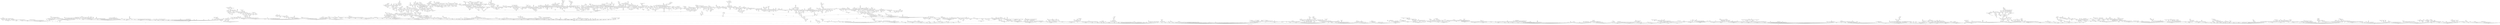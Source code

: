 digraph G {
ranksep=.2
nodesep=.1
splines=true
155->37
453->155
1347->453
25213->1347
50499->25213
144861->50499
579347->25213
730307->25213
56029->1347
627731->56029
674141->56029
85693->1347
121153->1347
202527->121153
741713->121153
134833->1347
644015->134833
222529->1347
250429->1347
255793->1347
488271->255793
533169->488271
462735->533169
296113->1347
300829->1347
318973->1347
641795->318973
323329->1347
340033->1347
347953->1347
366493->1347
383233->1347
398173->1347
408829->1347
418333->1347
430429->1347
443713->1347
448573->1347
449329->1347
450013->1347
5707->453
28505->5707
127735->28505
894089->127735
142495->28505
610589->142495
313423->28505
941105->313423
74009->5707
732391->74009
96713->5707
659743->96713
130709->5707
620395->130709
209753->5707
265973->5707
476427->265973
213444->476427
127932->213444
50820->127932
57540->127932
57484->57540
34356->57484
65604->127932
39228->65604
17220->39228
17164->17220
19850->17164
14440->19850
28874->14440
36070->28874
72134->36070
100954->72134
141302->100954
186554->100954
303082->186554
337966->186554
362302->186554
365182->186554
730358->365182
373102->186554
556946->373102
847198->556946
715538->373102
53206->28874
68138->53206
83062->68138
166118->83062
260986->166118
262784->260986
525562->262784
952418->525562
326210->260986
607702->326210
347972->260986
695938->347972
521966->260986
712978->521966
943702->521966
102794->53206
192982->102794
385958->192982
57742->28874
39172->39228
37436->39172
31108->37436
21980->31108
25450->21980
48638->25450
50894->25450
71218->50894
76582->50894
76928->76582
153158->76582
264442->153158
330530->264442
503738->264442
818506->503738
912862->503738
918406->503738
78706->50894
101782->50894
43954->21980
50216->43954
61886->43954
69014->43954
78856->69014
72176->78856
144346->72176
180410->144346
225490->180410
300644->225490
293098->180410
338708->293098
554486->293098
679810->554486
906404->679810
157706->78856
139150->157706
185524->139150
168620->185524
113620->168620
151484->113620
190732->151484
193756->151484
197788->151484
263708->197788
337234->168620
472094->337234
660898->472094
887266->472094
946384->887266
723968->946384
453376->723968
483568->453376
534392->483568
503776->723968
294560->503776
772340->946384
194324->185524
176620->194324
185588->176620
225850->194324
282290->225850
443542->282290
506888->443542
843818->443542
878378->443542
556942->282290
636488->556942
875138->556942
564574->282290
752756->564574
250204->194324
276644->250204
294892->276644
333596->250204
242204->185524
266332->242204
251108->266332
484402->242204
96586->69014
120710->96586
125674->69014
131722->69014
138022->69014
238298->138022
387166->238298
443866->238298
721214->443866
722534->443866
825736->722534
766574->443866
876734->443866
879674->443866
85214->43954
87902->43954
31052->31108
29596->31052
65548->65604
65492->65548
127876->127932
140744->127876
281482->140744
255746->127876
292750->255746
511486->255746
213388->213444
152180->213388
192052->213388
191996->192052
170884->191996
161756->170884
323506->161756
628094->323506
639974->323506
170828->170884
341762->170884
390568->341762
198772->213388
397538->198772
624646->397538
666256->624646
832852->624646
864213->476427
299609->5707
333173->5707
377813->5707
466709->5707
762953->5707
827993->5707
989333->5707
8227->453
22557->8227
49179->22557
136581->49179
227595->136581
497493->227595
956011->136581
344197->49179
157843->22557
457581->157843
789185->157843
293059->22557
30005->8227
633547->30005
41105->8227
92457->41105
182979->92457
191943->92457
294777->191943
623439->294777
776823->294777
884319->294777
565017->191943
642735->565017
566865->642735
978663->565017
205143->92457
596361->205143
878199->596361
322927->41105
786065->322927
944863->41105
981007->41105
57533->8227
172587->57533
303669->172587
323595->303669
472245->323595
472395->472245
622155->472245
799605->622155
970773->323595
613611->303669
517749->172587
232771->57533
287635->57533
783725->287635
846365->287635
92093->8227
297715->92093
345667->92093
525811->92093
619267->92093
139553->8227
279055->139553
697735->139553
384413->8227
481853->8227
560925->481853
643613->8227
836669->8227
884753->8227
13051->453
91301->13051
273891->91301
332059->91301
473179->91301
169349->13051
846715->169349
169481->13051
221561->13051
533369->13051
559301->13051
611141->13051
869861->13051
921509->13051
17587->453
87905->17587
377215->87905
112013->17587
958771->112013
123053->17587
369147->123053
981573->369147
822451->123053
228449->17587
418719->228449
273677->17587
298673->17587
824333->17587
27667->453
359489->27667
594111->359489
525293->27667
29467->453
382889->29467
677189->29467
853673->29467
880613->29467
35947->453
101397->35947
183603->101397
332493->183603
295936->332493
297776->295936
158544->297776
161872->158544
145928->161872
147832->145928
323738->161872
526006->323738
701332->526006
770858->526006
315632->295936
385556->295936
536115->332493
608307->332493
923853->608307
966387->332493
997467->332493
467129->35947
826229->35947
910733->35947
43507->453
117005->43507
564115->117005
720525->564115
627187->117005
683347->117005
240653->43507
304493->43507
913467->304493
423533->43507
648075->423533
933045->648075
826253->43507
835853->43507
978701->43507
49051->453
343301->49051
637481->49051
833561->49051
931589->49051
50851->453
231485->50851
694443->231485
865557->694443
559229->50851
864161->50851
51067->453
255305->51067
574407->255305
885753->574407
357413->51067
969893->51067
745->155
2375->745
6265->2375
25975->6265
39753->25975
43575->39753
43785->43575
131343->43785
204465->131343
496383->204465
589263->204465
953265->589263
613383->204465
883065->613383
218865->131343
273615->218865
366225->273615
594255->366225
492417->218865
288849->131343
635919->288849
335409->131343
368337->131343
390325->131343
306439->43785
125673->43575
305031->125673
415845->305031
451035->415845
738153->451035
320919->125673
666441->320919
343047->125673
361479->125673
750681->361479
908601->361479
368007->125673
377007->125673
628305->377007
87351->39753
240969->87351
480411->240969
703671->240969
104487->39753
239577->104487
731353->104487
119247->39753
205233->119247
451407->205233
730545->451407
334353->119247
357729->119247
181447->39753
278649->181447
754927->39753
129845->25975
389523->129845
424555->129845
810453->424555
492955->129845
596873->25975
604937->25975
804233->25975
26663->6265
363001->26663
655321->26663
772357->26663
43799->6265
75369->43799
99351->75369
189609->99351
270039->189609
489657->270039
347967->189609
484311->189609
774249->484311
298041->99351
437031->298041
595845->437031
686169->437031
481719->298041
496695->298041
670563->298041
881079->298041
169551->75369
218965->43799
491435->218965
848675->218965
254569->43799
481657->43799
744277->43799
95659->6265
228725->95659
639595->228725
800875->228725
623189->95659
669557->95659
106199->6265
300025->106199
422569->106199
267503->6265
913297->267503
292199->6265
329183->6265
378383->6265
415199->6265
622463->6265
695063->6265
803423->6265
923063->6265
994463->6265
7113->2375
21327->7113
21105->21327
22815->21105
29601->22815
160867->29601
804305->160867
384631->29601
562039->29601
916639->29601
68433->22815
125103->68433
255057->125103
573849->255057
782415->573849
752943->255057
765159->255057
142047->68433
994273->142047
946575->994273
174639->68433
191967->68433
547233->191967
987231->547233
197679->68433
570417->197679
950655->570417
198831->68433
381777->198831
858969->381777
596481->198831
897375->596481
159649->22815
429695->159649
917119->159649
977501->159649
706273->22815
842749->22815
47457->21105
92943->47457
152817->92943
343809->152817
596871->343809
98559->47457
198621->98559
281121->98559
575679->281121
843351->281121
63303->21105
94809->63303
139161->63303
344679->139161
139449->63303
338487->139449
529545->338487
805623->529545
906633->805623
564105->338487
777801->338487
407751->139449
153561->63303
209295->153561
372759->153561
905097->372759
460671->153561
161529->63303
462711->161529
181497->63303
183801->63303
551391->183801
189897->63303
247863->189897
365001->247863
696759->365001
961959->365001
703113->247863
414903->189897
768201->414903
863829->414903
779479->21105
905623->21105
43569->21327
98001->43569
198207->98001
415809->198207
704583->415809
63969->21327
149233->21327
277069->21327
686451->277069
915169->21327
303967->7113
513847->7113
725193->513847
9145->2375
34295->9145
75145->34295
285095->75145
728665->285095
855273->285095
356855->75145
826463->75145
129865->34295
627815->129865
377113->34295
63959->9145
145705->63959
580625->145705
90871->9145
636041->90871
803475->636041
681593->90871
100463->9145
301377->100463
875281->100463
141899->9145
931189->141899
155159->9145
775765->155159
373223->9145
481823->9145
913343->9145
931223->9145
40069->2375
166825->40069
449015->166825
694975->166825
926807->166825
190043->40069
200315->40069
647845->200315
928645->200315
520523->40069
738779->40069
54073->2375
225175->54073
241415->54073
708985->241415
534743->54073
702767->54073
715751->54073
95653->2375
398425->95653
229573->2375
671691->229573
242569->2375
293833->2375
306469->2375
479451->306469
368569->2375
498853->2375
555193->2375
609733->2375
936747->609733
641593->2375
703369->2375
791173->2375
855433->2375
881893->2375
890569->2375
941113->2375
3695->745
11073->3695
33207->11073
53193->33207
159567->53193
464433->159567
952527->464433
955185->952527
984399->464433
469137->159567
478689->159567
604575->478689
99609->33207
232393->33207
143767->11073
868447->11073
18193->3695
110831->18193
496345->110831
111083->18193
714901->111083
968341->111083
990517->111083
199991->18193
429897->199991
521703->429897
256367->18193
769089->256367
383087->18193
768609->383087
384911->18193
417887->18193
780407->18193
62509->3695
437507->62509
687467->62509
907091->62509
84433->3695
751487->84433
928631->84433
257233->3695
362893->3695
404653->3695
487309->3695
589009->3695
787009->3695
806413->3695
959053->3695
8063->745
24177->8063
39663->24177
98097->39663
258303->98097
759777->258303
774897->258303
118977->39663
198255->118977
412173->198255
594753->198255
267669->118977
346731->267669
343023->118977
654801->343023
942735->654801
904017->343023
963057->343023
974769->343023
343407->118977
772161->343407
356919->118977
130663->24177
653285->130663
169183->24177
368289->169183
444255->368289
540705->444255
882849->444255
845885->169183
64801->8063
114399->64801
301281->114399
609849->301281
189215->64801
396557->64801
635635->396557
453551->64801
949585->453551
920159->64801
76609->8063
310079->76609
319075->76609
383015->76609
771133->76609
842567->76609
132553->8063
428615->132553
662735->132553
956087->132553
184897->8063
424477->8063
898237->8063
12359->745
33145->12359
93063->33145
213369->93063
258375->213369
468489->258375
899631->468489
263481->93063
592803->263481
653127->263481
279177->93063
837519->279177
125495->33145
137975->33145
171143->33145
193543->33145
751289->193543
701927->33145
135817->12359
908663->135817
149209->12359
199609->12359
998015->199609
357541->12359
30143->745
90417->30143
173223->90417
519657->173223
866055->519657
150685->30143
647315->150685
215809->30143
610775->215809
899075->215809
692737->30143
753289->30143
856321->30143
873277->30143
36623->745
386737->36623
841777->36623
41663->745
124977->41663
367873->41663
656127->367873
906945->656127
985473->656127
911487->367873
458161->41663
45359->745
770797->45359
938449->45359
47783->745
83545->47783
584759->83545
143337->47783
191895->143337
194985->191895
235095->194985
372585->235095
599415->372585
675759->372585
391785->235095
881487->391785
705273->235095
584943->194985
319785->191895
719487->319785
415413->191895
913803->415413
300183->143337
447465->300183
797289->300183
322479->143337
429999->143337
238885->47783
590555->238885
544921->47783
54863->745
603361->54863
62759->745
313765->62759
935161->62759
64943->745
129745->64943
502271->129745
561743->129745
905905->561743
621935->129745
908159->129745
262801->64943
324685->64943
370513->64943
359552->370513
421396->359552
719098->359552
614449->64943
66023->745
428077->66023
629497->66023
71303->745
513337->71303
633721->71303
671737->71303
763321->71303
815737->71303
975001->71303
78359->745
861817->78359
80303->745
363865->80303
83159->745
824329->83159
89543->745
720889->89543
982969->89543
92159->745
353125->92159
460765->92159
714241->92159
96359->745
481765->96359
98783->745
296337->98783
101903->745
179697->101903
244935->179697
302625->244935
400869->302625
470547->400869
680877->302625
539079->179697
358897->101903
107759->745
116183->745
580885->116183
918313->116183
121223->745
125159->745
462145->125159
129359->745
541105->129359
130103->745
390297->130103
878139->390297
938377->130103
130463->745
652285->130463
134663->745
134903->745
604465->134903
137759->745
2329->155
9575->2329
42265->9575
175975->42265
295799->42265
424831->42265
87193->9575
250599->87193
435935->87193
873191->87193
912743->87193
958991->87193
153217->9575
620543->153217
219673->9575
915175->219673
390853->9575
504613->9575
787753->9575
956773->9575
14807->2329
187153->14807
250047->187153
720897->250047
750129->250047
357231->187153
506271->187153
810465->506271
533487->187153
204073->14807
541911->204073
599367->204073
340009->14807
693673->14807
781909->14807
870073->14807
18791->2329
56361->18791
115551->56361
346641->115551
508473->346641
539847->508473
792519->508473
701703->346641
974457->701703
126783->56361
228417->126783
421311->228417
665583->228417
364929->126783
643071->364929
877569->643071
685311->364929
821061->364929
139479->56361
168105->139479
378207->168105
832509->378207
283881->139479
871321->139479
73945->18791
113463->73945
249513->113463
548823->249513
707799->249513
313161->113463
479415->313161
879159->313161
332169->113463
372855->332169
711753->372855
948489->372855
810231->332169
229295->73945
280535->73945
353735->73945
369695->73945
744271->73945
82945->18791
314735->82945
414695->82945
936143->82945
303769->18791
319141->18791
768709->18791
880921->18791
39287->2329
81513->39287
179223->81513
244527->81513
43871->2329
117985->43871
225183->117985
413975->117985
484127->117985
589895->117985
638519->117985
722309->117985
785183->117985
825839->117985
131601->43871
226849->43871
745501->43871
843169->43871
71207->2329
93767->2329
281289->93767
462903->281289
672777->462903
978327->672777
698313->462903
728265->462903
771465->462903
848841->462903
761127->281289
468805->93767
107207->2329
214569->107207
344535->214569
513705->344535
880233->344535
482751->214569
288505->107207
776615->288505
536005->107207
133871->2329
138287->2329
414849->138287
199271->2329
597801->199271
237647->2329
324671->2329
873985->324671
360887->2329
408167->2329
419807->2329
423671->2329
879849->423671
986535->879849
480671->2329
499271->2329
502967->2329
627287->2329
637487->2329
661007->2329
690671->2329
738671->2329
766607->2329
802847->2329
829271->2329
843671->2329
855047->2329
860687->2329
869087->2329
966767->2329
3013->155
5691->3013
7749->5691
16011->7749
27189->16011
48021->16011
79995->48021
559909->79995
102003->48021
305997->102003
509955->305997
744285->509955
849885->509955
903603->305997
144051->48021
303829->16011
591001->16011
54187->7749
270905->54187
609507->270905
766975->270905
545813->54187
239227->7749
695973->239227
468907->7749
514627->7749
605851->7749
832651->7749
967867->7749
39781->5691
171899->39781
255899->39781
437459->39781
755459->39781
175429->5691
495867->175429
807045->495867
920955->807045
209161->5691
242821->5691
877115->242821
376741->5691
608329->5691
706501->5691
900901->5691
9515->3013
19285->9515
80225->19285
240663->80225
721977->240663
254575->80225
331615->80225
980193->331615
212003->19285
327539->19285
430043->19285
904139->19285
28533->9515
54411->28533
90645->54411
151035->90645
262053->151035
402507->262053
476763->262053
990117->476763
576411->262053
786147->262053
271923->90645
453165->271923
815757->271923
380821->54411
541747->28533
34765->9515
68915->34765
197197->68915
571571->197197
344545->68915
757933->68915
173795->34765
659965->173795
805405->173795
223027->34765
428013->223027
243299->34765
590699->34765
147157->9515
690155->147157
735755->147157
161449->9515
672575->161449
884471->161449
927479->161449
218293->9515
388393->9515
898535->388393
444949->9515
501433->9515
782773->9515
950713->9515
33011->3013
112645->33011
137485->33011
338675->137485
568835->137485
921683->137485
962339->137485
362989->33011
560881->33011
758701->33011
767269->33011
38987->3013
140185->38987
981239->140185
121811->3013
127667->3013
382989->127667
174227->3013
361773->174227
502227->361773
768525->502227
871105->174227
214547->3013
299627->3013
571285->299627
898869->299627
316427->3013
949269->316427
432011->3013
507107->3013
544067->3013
591011->3013
621947->3013
722987->3013
742811->3013
767411->3013
772307->3013
796667->3013
844787->3013
929387->3013
938627->3013
997907->3013
4633->155
50831->4633
105489->50831
191691->105489
234549->191691
476811->234549
634587->234549
201327->105489
335505->201327
680559->335505
754857->335505
814623->335505
261231->105489
435345->261231
869697->435345
392689->50831
429229->50831
487729->50831
977329->50831
51911->4633
155721->51911
449079->155721
951753->449079
467151->155721
538849->51911
570889->51911
704089->51911
882181->51911
133487->4633
288145->133487
610705->133487
667405->133487
800173->133487
188231->4633
323831->4633
672489->323831
377567->4633
493007->4633
510647->4633
624527->4633
667967->4633
676631->4633
805631->4633
848231->4633
932831->4633
983207->4633
5029->155
25115->5029
75333->25115
225987->75333
557373->225987
677949->225987
115645->25115
438995->115645
478355->115645
809459->115645
426649->25115
555493->25115
35147->5029
69685->35147
301483->69685
435883->69685
487739->69685
175705->35147
626087->175705
878495->175705
597193->35147
49691->5029
85187->5029
887893->85187
95171->5029
144971->5029
434901->144971
549225->434901
497125->144971
204467->5029
989005->204467
293171->5029
302987->5029
908949->302987
351947->5029
478307->5029
536171->5029
679571->5029
736427->5029
764747->5029
811787->5029
951707->5029
5353->155
22175->5353
66513->22175
188079->66513
205905->188079
243375->205905
395439->205905
463257->205905
912663->463257
199527->66513
359961->199527
891879->359961
598569->199527
802263->598569
864487->66513
376669->22175
907453->22175
26735->5353
80193->26735
173247->80193
372753->173247
537327->372753
825489->537327
811287->372753
819951->372753
429153->173247
645375->429153
875265->645375
911169->645375
715215->429153
944031->429153
508353->173247
117265->26735
586295->117265
133645->26735
293953->26735
863679->293953
454189->26735
614353->26735
650137->26735
43927->5353
78741->43927
117819->78741
177021->117819
202995->177021
234765->202995
260685->202995
281619->177021
824677->117819
135369->78741
236211->78741
517389->236211
545997->236211
949563->545997
708621->236211
297475->78741
204905->43927
662695->204905
712375->204905
215593->43927
606279->215593
621399->215593
570869->43927
578153->43927
709993->43927
53447->5353
267205->53447
760955->267205
274873->53447
58007->5353
899593->58007
101327->5353
303969->101327
683901->303969
466105->101327
154367->5353
724105->154367
228287->5353
408513->228287
895525->228287
904705->228287
374951->5353
385367->5353
416567->5353
845807->5353
895967->5353
935951->5353
5893->155
24425->5893
67735->24425
744953->67735
73263->24425
219777->73263
381447->219777
732393->381447
792153->381447
955815->792153
479727->219777
996273->479727
494469->219777
657531->494469
109495->24425
294665->109495
607817->109495
122095->24425
235025->122095
429807->235025
795921->429807
914913->429807
966849->429807
494417->122095
268543->24425
713217->268543
414919->24425
792057->414919
32747->5893
148405->32747
741995->148405
873803->148405
268213->32747
867515->268213
497173->32747
948793->32747
53131->5893
104882->53131
164758->104882
219668->164758
251032->219668
209758->104882
690521->53131
902921->53131
60667->5893
163205->60667
815995->163205
223805->60667
225029->60667
240005->60667
288605->60667
759715->288605
877795->288605
303305->60667
336133->60667
424613->60667
738853->60667
942533->60667
966853->60667
64691->5893
115885->64691
482725->115885
558035->115885
579395->115885
811139->115885
600589->64691
711469->64691
76427->5893
229269->76427
382105->76427
502453->76427
134987->5893
181691->5893
239891->5893
775885->239891
251507->5893
309467->5893
413291->5893
459227->5893
584891->5893
630347->5893
653027->5893
855707->5893
866891->5893
203->37
196->203
140->196
84->140
6889->84
22055->6889
66153->22055
125847->66153
126231->66153
378681->126231
544935->378681
631095->378681
883561->126231
175513->22055
402519->175513
466023->175513
516567->175513
679847->175513
374629->22055
506713->22055
547033->22055
902533->22055
28055->6889
84153->28055
159783->84153
183105->159783
210015->183105
453921->210015
630033->210015
375999->183105
286041->159783
520359->286041
562599->286041
436281->159783
727095->436281
808911->436281
832839->436281
479337->159783
130345->28055
164775->130345
211545->164775
475947->211545
459033->164775
765015->459033
494313->164775
494855->130345
539255->130345
912359->130345
308113->28055
635375->308113
706719->308113
644713->28055
34415->6889
144109->34415
300755->144109
420051->144109
623987->144109
720515->144109
332497->34415
638343->332497
714159->332497
378433->34415
55319->6889
262633->55319
276565->55319
499081->55319
732649->55319
748201->55319
830281->55319
68123->6889
155365->68123
647225->155365
672763->155365
220165->68123
959195->220165
232765->68123
631235->232765
760475->232765
581317->68123
749221->68123
859237->68123
80951->6889
101639->6889
116807->6889
350409->116807
539833->116807
130511->6889
505393->130511
576289->130511
212567->6889
468265->212567
321527->6889
402911->6889
416447->6889
658727->6889
725567->6889
738911->6889
858647->6889
274->140
296->274
586->296
592->586
500->592
249001->500
710->586
502681->710
772->586
1538->772
356->274
706->356
932->706
1048->932
1388->1048
1858->932
2468->1858
374->274
139129->374
560375->139129
684551->139129
695615->139129
973847->139129
542->274
1225->542
4823->1225
24085->4823
99035->24085
307945->99035
105515->24085
527545->105515
678997->105515
168539->24085
678181->168539
842665->168539
312923->24085
381769->24085
553403->24085
985763->24085
44137->4823
77463->44137
106665->77463
164151->106665
492441->164151
820695->492441
272343->106665
803337->272343
319983->106665
442065->319983
664497->319983
900177->319983
925809->319983
938001->319983
746599->106665
101127->44137
181701->101127
209979->181701
501819->181701
540475->181701
707833->101127
183775->44137
709025->183775
220655->44137
892177->220655
308903->44137
926697->308903
501527->44137
534983->44137
573599->44137
635927->44137
750023->44137
110377->4823
566783->110377
138997->4823
337321->4823
421237->4823
476821->4823
614521->4823
696277->4823
804277->4823
831097->4823
4975->1225
13265->4975
29817->13265
58167->29817
153033->58167
315447->153033
755989->58167
67059->29817
387439->29817
66295->13265
142025->66295
527575->142025
710095->142025
251465->66295
273905->66295
616257->273905
821703->273905
827695->273905
122383->13265
343857->122383
704463->343857
980943->343857
304543->13265
698529->304543
621199->13265
19865->4975
59583->19865
127041->59583
185661->127041
370239->127041
898977->370239
945921->370239
381111->127041
663369->381111
804297->381111
889231->127041
73015->19865
301745->73015
310709->73015
365045->73015
448777->73015
730697->73015
91015->19865
265593->91015
600423->265593
918825->600423
455045->91015
218383->19865
456343->19865
20945->4975
47097->20945
75615->47097
192993->75615
301215->192993
903633->301215
346143->192993
683937->346143
435999->192993
226833->75615
473583->226833
641391->226833
97047->47097
679273->97047
141279->47097
104695->20945
160713->104695
243639->160713
533241->243639
281367->160713
548073->281367
758727->548073
844089->281367
353463->160713
540825->353463
901335->540825
777513->353463
482127->160713
202825->104695
994313->104695
166543->20945
569465->166543
250627->20945
450801->250627
518895->450801
582225->518895
260287->20945
481183->20945
800617->20945
857023->20945
982159->20945
24845->4975
74523->24845
968617->74523
570883->24845
34769->4975
78201->34769
146523->78201
439557->146523
912843->439557
547351->78201
134407->34769
470393->134407
544313->134407
672005->134407
806393->134407
940793->134407
173815->34769
212611->34769
223279->34769
967057->223279
382327->34769
407167->34769
725551->34769
912607->34769
84269->4975
421315->84269
565725->421315
113873->4975
153233->4975
182669->4975
878755->182669
202253->4975
212033->4975
636087->212033
867285->636087
348113->4975
473069->4975
501713->4975
549293->4975
756269->4975
830573->4975
867533->4975
913553->4975
8519->1225
42565->8519
76475->42565
205765->76475
384475->205765
519995->205765
229413->76475
609243->229413
639339->229413
676779->229413
879285->676779
688227->229413
345445->76475
681275->345445
358045->76475
841093->76475
297899->42565
47929->8519
304871->47929
914601->304871
527087->47929
540311->47929
776519->47929
814487->47929
63481->8519
272135->63481
816393->272135
444311->63481
638759->63481
825071->63481
144517->8519
388955->144517
410187->144517
722555->144517
599737->8519
750181->8519
13343->1225
40017->13343
82287->40017
154989->82287
295827->154989
446061->295827
856539->446061
575953->82287
120039->40017
280063->40017
66685->13343
473603->66685
641267->66685
94369->13343
448511->94369
577661->94369
856031->94369
922031->94369
950213->94369
107041->13343
676319->107041
749231->107041
110209->13343
406895->110209
783887->110209
146641->13343
983759->146641
266377->13343
386077->13343
27623->1225
138085->27623
690395->138085
966539->138085
254617->27623
276289->27623
633711->276289
303721->27623
475801->27623
551041->27623
863449->27623
36983->1225
110937->36983
332799->110937
391561->36983
43919->1225
219565->43919
687635->219565
889427->219565
294481->43919
361009->43919
50783->1225
221665->50783
659615->221665
237865->50783
904175->237865
984695->237865
253885->50783
631475->253885
749523->253885
852035->253885
471361->50783
527017->50783
62063->1225
249625->62063
300817->62063
310285->62063
719641->62063
70943->1225
271201->70943
354685->70943
81863->1225
550297->81863
794233->81863
84023->1225
420085->84023
924121->84023
113423->1225
567085->113423
119519->1225
597565->119519
139319->1225
450505->139319
845495->450505
696565->139319
143183->1225
715885->143183
148919->1225
744565->148919
172943->1225
988273->172943
181823->1225
197303->1225
591897->197303
747675->591897
986485->197303
198983->1225
328377->198983
766023->328377
900807->328377
985119->328377
994885->198983
213743->1225
226319->1225
230903->1225
236903->1225
248519->1225
258263->1225
262319->1225
615505->262319
266303->1225
285143->1225
855417->285143
287519->1225
298919->1225
304319->1225
314519->1225
328319->1225
330023->1225
990057->330023
352343->1225
353519->1225
359903->1225
366623->1225
628705->366623
369503->1225
370319->1225
372143->1225
939085->372143
372863->1225
373319->1225
374183->1225
374519->1225
292681->542
19321->140
56307->19321
54285->56307
72435->54285
153357->72435
460059->153357
217293->72435
414771->217293
460083->217293
572547->217293
941473->72435
90435->54285
115965->90435
145395->115965
175245->145395
292035->175245
709053->292035
295323->175245
421029->295323
620517->295323
885957->295323
436173->145395
708915->436173
558925->145395
134205->90435
342723->134205
142845->90435
272643->142845
411843->142845
412563->142845
428523->142845
902037->428523
999859->142845
115443->54285
379939->54285
725277->379939
118413->56307
223227->118413
421209->223227
471735->421209
890613->471735
484389->223227
669435->484389
945189->669435
355227->118413
435045->355227
705435->435045
543525->355227
394093->56307
142519->19321
212399->19321
231023->19321
693057->231023
268679->19321
992545->268679
341867->19321
366719->19321
369799->19321
415399->19321
597959->19321
704339->19321
905831->19321
915503->19321
176->196
184->176
236->184
156->236
96->156
625->156
1587->625
4749->1587
89851->4749
988229->89851
451147->4749
505651->4749
586867->4749
694147->4749
720787->4749
826627->4749
905251->4749
11053->1587
35075->11053
144565->35075
697835->144565
175345->35075
474303->175345
480783->175345
515343->175345
683975->175345
331837->35075
850115->331837
806173->35075
47411->11053
142221->47411
257691->142221
738789->257691
773061->257691
295299->142221
426651->142221
752037->426651
55235->11053
276145->55235
481213->55235
628693->55235
938689->55235
93347->11053
204573->93347
216611->11053
649821->216611
787875->649821
986205->787875
648587->11053
801467->11053
866867->11053
29773->1587
35378->29773
39790->35378
45530->39790
56890->45530
66230->56890
71090->56890
107378->56890
169822->107378
73918->45530
102986->73918
127414->102986
127946->127414
159910->127946
185690->159910
177190->185690
232090->185690
290090->232090
377078->232090
461290->377078
491270->461290
564710->461290
687730->564710
715162->564710
893930->715162
717322->377078
824054->717322
351178->185690
220894->127946
353666->220894
610774->353666
178346->127414
195118->178346
229586->195118
221284->229586
132636->221284
180908->221284
221228->221284
235016->221284
258184->235016
220352->258184
258196->220352
254624->258196
251896->254624
287864->251896
320536->287864
263144->320536
641066->320536
321976->287864
239624->321976
429292->321976
559388->429292
503786->251896
629710->503786
844054->503786
964616->844054
941614->503786
995614->503786
281588->258196
470026->235016
501328->470026
280908->501328
428300->501328
856594->428300
668428->501328
748372->668428
808694->470026
915074->470026
442562->221284
262750->229586
319370->262750
510718->319370
621770->510718
645430->621770
860564->645430
777190->621770
464738->262750
669262->464738
941018->669262
919750->941018
693800->919750
557380->693800
919966->464738
921262->464738
525494->262750
396454->229586
588506->396454
735610->588506
956254->588506
459166->229586
434210->459166
418852->434210
418796->418852
837586->418796
893392->837586
943550->837586
957224->837586
837698->418852
280082->195118
308050->280082
471598->280082
489170->471598
538952->471598
615928->538952
821228->615928
638162->471598
222910->178346
237962->127414
399094->237962
779018->399094
467998->237962
573770->467998
640870->573770
717190->573770
850970->717190
475918->237962
553970->475918
634750->553970
579890->475918
785042->475918
961390->785042
918146->475918
161398->102986
205966->102986
219664->205966
280052->219664
364274->205966
572374->364274
619174->364274
728542->364274
755810->728542
406514->205966
421630->406514
649286->421630
742024->649286
640376->742024
820616->742024
989356->742024
690982->406514
411926->205966
501610->411926
466070->501610
824458->466070
987902->501610
823846->411926
46610->39790
68302->46610
88946->68302
94510->88946
73587->29773
220749->73587
85251->29773
255741->85251
385539->255741
466179->255741
596701->85251
123925->29773
560795->123925
729323->123925
828107->123925
127547->29773
600805->127547
637705->127547
327371->29773
357827->29773
789565->357827
386867->29773
473093->29773
565307->29773
921971->29773
936371->29773
57313->1587
238675->57313
630311->57313
824687->57313
915263->57313
66349->1587
331715->66349
995133->331715
729707->66349
144433->1587
722135->144433
884303->144433
929951->144433
152749->1587
636325->152749
656195->152749
733955->152749
740195->152749
185293->1587
201133->1587
534099->201133
224353->1587
231949->1587
966325->231949
368749->1587
392653->1587
420913->1587
431713->1587
452449->1587
499249->1587
515953->1587
519949->1587
542413->1587
555949->1587
568333->1587
582193->1587
598573->1587
621793->1587
624493->1587
625249->1587
627553->1587
3095->625
15445->3095
41403->15445
78981->41403
87675->78981
146085->87675
243435->146085
730293->243435
373083->146085
263013->87675
438315->263013
475605->438315
729963->475605
756171->475605
761013->438315
772629->438315
987675->772629
546843->263013
768219->263013
789027->263013
228219->78981
269445->228219
808323->269445
275205->228219
813003->275205
825603->275205
657861->228219
229899->78981
438837->229899
731355->438837
921765->731355
236931->78981
575229->236931
124197->41403
372579->124197
538057->41403
58235->15445
174693->58235
486699->174693
291145->58235
991895->291145
995735->291145
989689->58235
73931->15445
77195->15445
231573->77195
506619->231573
611205->506619
679035->611205
292885->77195
652597->77195
262259->15445
897805->262259
477803->15445
654497->15445
662243->15445
815723->15445
938363->15445
33913->3095
83847->33913
251529->83847
669327->251529
701031->251529
141175->33913
461465->141175
568625->141175
187271->33913
896185->187271
206087->33913
618249->206087
287111->33913
861321->287111
460391->33913
539563->33913
575207->33913
643967->33913
779447->33913
161173->3095
805835->161173
214633->3095
249913->3095
998125->249913
388153->3095
405109->3095
488809->3095
554473->3095
570709->3095
666613->3095
713593->3095
729109->3095
820693->3095
880309->3095
967573->3095
3479->625
38137->3479
238343->38137
715017->238343
312983->38137
938937->312983
329783->38137
989337->329783
383207->38137
458159->38137
648023->38137
876599->38137
58837->3479
294155->58837
309136->294155
199760->309136
412172->309136
309108->412172
951445->294155
822443->58837
100021->3479
153531->100021
318789->153531
731211->318789
874491->318789
880827->318789
241897->3479
301621->3479
360697->3479
893703->360697
438457->3479
496021->3479
590521->3479
737977->3479
827797->3479
863221->3479
984937->3479
4319->625
10045->4319
26915->10045
86845->26915
245795->86845
329555->86845
988653->329555
607859->86845
122845->26915
466355->122845
476075->122845
614195->122845
210397->26915
482547->210397
887757->482547
295933->26915
832467->295933
881075->295933
618493->26915
37715->10045
866893->37715
893677->37715
41725->10045
144275->41725
432813->144275
938067->432813
493285->144275
581125->144275
631885->144275
695245->144275
172115->41725
473005->172115
173725->41725
543875->173725
723725->173725
778835->173725
811235->173725
208595->41725
247725->208595
318195->247725
508113->318195
954573->318195
720483->247725
625773->208595
900915->625773
734425->208595
411203->41725
600323->41725
43955->10045
131853->43955
395547->131853
150085->43955
621035->150085
203365->43955
847225->203365
483373->43955
50195->10045
190285->50195
626195->190285
207205->50195
834875->207205
219085->50195
237805->50195
640115->237805
963347->237805
259693->50195
982163->259693
853009->50195
54467->10045
491293->54467
925633->54467
59843->10045
391741->59843
70259->10045
409549->70259
156349->10045
651325->156349
370259->10045
375821->10045
708083->10045
19873->4319
82675->19873
184205->82675
920995->184205
341765->82675
381965->82675
530957->82675
85631->19873
256881->85631
577953->256881
756159->256881
770631->256881
357889->85631
941809->85631
99335->19873
321145->99335
410785->99335
459385->99335
468385->99335
865861->99335
109151->19873
327441->109151
939039->327441
968559->327441
428701->109151
121373->19873
188643->121373
327453->188643
467523->327453
475965->467523
912819->327453
708253->188643
364107->121373
524853->364107
733131->524853
912627->524853
606835->121373
660667->121373
122591->19873
396385->122591
566881->122591
131383->19873
250761->131383
564183->250761
839817->564183
328265->131383
780535->328265
667337->131383
837881->131383
845801->131383
218471->19873
283727->19873
311903->19873
314143->19873
377207->19873
575447->19873
615071->19873
810703->19873
34561->4319
380039->34561
416533->34561
416879->34561
587231->34561
616949->34561
794351->34561
944443->34561
124381->4319
268011->124381
619989->268011
438893->124381
200737->4319
795455->200737
862655->200737
968255->200737
251281->4319
376381->4319
425917->4319
450577->4319
740881->4319
788257->4319
928657->4319
974881->4319
4961->625
11133->4961
16947->11133
50829->16947
123267->50829
167985->123267
244815->167985
242397->123267
727179->242397
255933->123267
363075->255933
630333->363075
760515->630333
462147->255933
616125->462147
634557->462147
770205->462147
918675->770205
989955->770205
828093->462147
263457->123267
862813->123267
129651->50829
907501->129651
355747->50829
321613->16947
726829->16947
21627->11133
29385->21627
28215->29385
32625->28215
44655->32625
77649->44655
88335->77649
113265->88335
173175->113265
264585->173175
793743->264585
276105->173175
420393->173175
618289->88335
154671->77649
257745->154671
579897->257745
638775->579897
464001->154671
885759->464001
939357->464001
543487->77649
133953->44655
269247->133953
278127->133953
561933->278127
834369->278127
391359->133953
401847->133953
669705->401847
793353->401847
312529->44655
580333->44655
62223->32625
96369->62223
122031->96369
336849->122031
522255->336849
529455->336849
714705->529455
813393->529455
366081->122031
687999->366081
103665->62223
187719->103665
286905->187719
479481->187719
518457->187719
546681->187719
891015->546681
233217->103665
251583->103665
540033->251583
621855->540033
725599->103665
127857->62223
894943->127857
138417->62223
185295->138417
283425->185295
413535->283425
453855->283425
472335->283425
541023->283425
717825->541023
843297->541023
570207->283425
605631->283425
637677->283425
805263->283425
832863->283425
555873->185295
932607->555873
230655->138417
179601->62223
186657->62223
559959->186657
97863->32625
172473->97863
268359->172473
343161->268359
345543->172473
735033->345543
839001->345543
215193->97863
362007->215193
277113->97863
642183->277113
720825->642183
786183->277113
293577->97863
423943->32625
84633->28215
161511->84633
256665->161511
533943->256665
769983->256665
325989->161511
676971->325989
468249->161511
484521->161511
186087->84633
403749->186087
873891->403749
189543->84633
230871->84633
235479->84633
490281->235479
245991->84633
453849->245991
246999->84633
253887->84633
554193->253887
366613->28215
873673->28215
29445->21627
75003->29445
204549->75003
294651->204549
883941->294651
304635->204549
739653->304635
913893->304635
359931->204549
564987->204549
602571->204549
206059->29445
764309->206059
280969->21627
798793->21627
24387->11133
40605->24387
48675->40605
632593->48675
284179->40605
527683->40605
170653->24387
325731->170653
853235->170653
316849->24387
758975->316849
144547->11133
259857->144547
238095->259857
338481->238095
548559->338481
963441->548559
722705->144547
211147->11133
675331->11133
807307->11133
14871->4961
39849->14871
278887->39849
756751->39849
44601->14871
579631->44601
282169->14871
637561->14871
17935->4961
89645->17935
340195->89645
987933->340195
414355->89645
985963->89645
172913->17935
197153->17935
301575->197153
870873->301575
637615->197153
985735->197153
232973->17935
486291->232973
411953->17935
554993->17935
769313->17935
947693->17935
30037->4961
97643->30037
123669->97643
155115->123669
455253->155115
758715->455253
865627->123669
241045->97643
484715->241045
774155->241045
927061->97643
210203->30037
690299->30037
49039->4961
245165->49039
838435->245165
258401->49039
343217->49039
609977->49039
771761->49039
931361->49039
70699->4961
777557->70699
82669->4961
392819->82669
555731->82669
909227->82669
84031->4961
386561->84031
782541->386561
574769->84031
797249->84031
113551->4961
174321->113551
392193->174321
305585->113551
887887->305585
916743->305585
142999->4961
714965->142999
841897->142999
853097->142999
944041->142999
948521->142999
957929->142999
201679->4961
337041->201679
459495->337041
665199->337041
673647->337041
682263->337041
347119->4961
404791->4961
433519->4961
800431->4961
828151->4961
6743->625
33685->6743
168395->33685
505173->168395
404417->33685
481643->33685
981083->33685
37609->6743
156575->37609
313713->156575
390159->313713
481887->313713
784545->481887
955935->784545
544599->313713
713385->544599
912831->313713
923919->313713
175895->37609
394345->175895
527673->175895
708625->175895
841105->175895
214711->37609
822425->214711
233527->37609
240919->37609
944489->240919
349687->37609
421031->37609
488471->37609
520391->37609
639047->37609
714191->37609
732119->37609
900839->37609
53449->6743
305879->53449
750505->305879
335671->53449
846965->335671
374087->53449
587807->53449
646391->53449
868279->53449
96937->6743
484655->96937
626423->96937
922761->626423
986711->96937
154537->6743
274741->6743
354517->6743
552697->6743
592117->6743
10319->625
51565->10319
237395->51565
643885->237395
901645->237395
582803->51565
670163->51565
121873->10319
609335->121873
746123->121873
778127->121873
147001->10319
424119->147001
175117->10319
375147->175117
298381->10319
482737->10319
605281->10319
727537->10319
13823->625
163081->13823
438935->163081
475239->163081
484075->163081
587951->163081
317377->13823
565021->13823
812017->13823
976321->13823
18383->625
55137->18383
124029->55137
113715->124029
230733->113715
692187->230733
331053->113715
399315->331053
551715->331053
899805->551715
728211->331053
803811->331053
868147->124029
168817->18383
493887->168817
662145->493887
801135->662145
950913->493887
202081->18383
543935->202081
532237->18383
751981->18383
971437->18383
21719->625
58345->21719
242975->58345
728913->242975
408359->58345
773687->58345
102697->21719
440855->102697
599543->102697
672343->102697
108565->21719
314795->108565
452225->108565
759899->108565
130921->21719
240695->130921
804745->240695
914185->240695
494039->130921
566839->130921
822199->130921
859159->130921
232297->21719
417807->232297
407745->417807
448695->407745
576585->448695
523935->407745
943713->523935
648735->407745
967775->232297
237481->21719
856919->237481
368917->21719
531241->21719
27119->625
56241->27119
118791->56241
250809->118791
716871->250809
719031->250809
356361->118791
801783->356361
126513->56241
238527->126513
278223->126513
463665->278223
710769->278223
821649->278223
834657->278223
363903->126513
168711->56241
281145->168711
298177->27119
384721->27119
665881->27119
810097->27119
30263->625
90777->30263
204219->90777
380137->30263
793993->30263
34343->625
171685->34343
450395->171685
858395->171685
195481->34343
789337->34343
995077->34343
37319->625
176953->37319
577031->176953
186565->37319
416075->186565
237433->37319
410377->37319
514777->37319
790839->514777
993993->790839
525793->37319
711481->37319
44903->625
127465->44903
195865->44903
810695->195865
52823->625
264085->52823
666155->264085
509641->52823
975913->52823
53663->625
268285->53663
599521->53663
853537->53663
66719->625
316897->66719
853055->316897
333565->66719
979715->333565
73319->625
348313->73319
520897->73319
937287->520897
605209->73319
75143->625
114825->75143
258327->114825
418473->258327
906711->418473
164217->75143
369459->164217
739341->369459
746721->369459
285325->75143
651875->285325
782643->285325
843123->285325
428857->75143
841633->75143
76319->625
205345->76319
779855->205345
827375->205345
982655->205345
350497->76319
999903->350497
503713->76319
80183->625
400885->80183
82703->625
248097->82703
545343->248097
795769->82703
83183->625
336721->83183
911199->336721
347665->83183
415885->83183
638883->415885
89423->625
447085->89423
90119->625
938041->90119
991177->90119
92303->625
461485->92303
909073->92303
912241->92303
93623->625
302665->93623
876073->93623
94319->625
448273->94319
95663->625
309265->95663
523537->95663
930193->95663
971377->95663
96119->625
618409->96119
96983->625
290937->96983
409479->290937
589305->409479
788601->409479
97319->625
643993->97319
97343->625
148257->97343
291663->148257
641553->291663
333549->148257
579051->333549
624051->333549
200577->97343
360711->200577
688569->360711
996729->360711
601719->200577
466->236
416->466
340->416
674->340
1054->674
1396->1054
1376->1396
1144->1376
896->1144
1516->1144
1340->1516
1000->1340
1324->1000
1216->1324
1264->1216
1676->1264
1236->1676
2426->1216
3874->2426
5156->3874
10306->5156
13732->10306
27458->13732
28270->27458
37684->28270
28990->27458
38644->28990
20606->10306
13428->20606
6494->3874
9058->6494
15542->9058
20746->15542
22096->20746
23536->22096
19136->23536
23956->19136
21740->23956
17320->21740
14432->17320
34634->17320
43270->34634
48454->34634
63862->34634
74150->63862
69262->34634
138518->69262
43474->21740
57956->43474
28796->23956
26140->28796
20840->26140
57586->28796
107414->57586
150346->107414
300686->150346
343624->300686
601366->300686
508424->601366
707810->601366
206506->107414
23864->23536
27256->23864
24740->27256
54506->27256
109006->54506
25072->23536
44186->22096
55210->44186
68990->55210
60610->68990
80804->60610
73420->80804
146834->73420
80476->80804
160946->80476
305974->160946
611942->305974
81736->80804
77024->81736
93850->80804
147422->93850
294838->147422
509162->294838
97612->80804
115748->97612
125156->97612
125828->97612
127432->125828
130568->127432
136972->127432
137048->127432
195218->97612
237070->195218
240704->237070
481402->240704
659078->481402
372482->237070
514558->372482
686068->514558
623660->686068
467724->623660
350772->467724
737038->372482
474134->237070
364726->195218
104668->80804
121214->60610
169666->121214
209266->121214
411134->209266
418526->209266
425170->418526
70742->55210
90538->70742
81830->90538
73604->55210
100502->55210
104198->55210
110414->55210
25910->20746
41486->20746
79474->41486
105956->79474
88984->105956
211906->105956
212224->211906
333374->211906
659506->333374
11938->6494
25281->11938
56853->25281
73947->25281
221829->73947
385011->221829
824301->385011
453531->221829
517573->73947
479959->25281
933991->25281
12982->6494
23498->12982
45046->23498
48016->45046
60052->45046
25958->12982
4234->2426
5636->4234
5894->4234
8218->5894
7622->4234
8462->4234
9394->8462
13118->9394
15106->13118
23746->13118
47486->23746
67081->13118
198147->67081
332253->198147
627147->332253
730851->332253
762099->332253
469511->67081
15878->9394
17170->15878
32558->17170
37192->32558
27608->37192
36464->37192
38776->36464
51692->38776
38748->51692
65236->51692
74378->37192
34334->17170
66466->34334
88612->66466
86108->88612
53892->86108
114668->88612
177218->88612
132926->66466
27322->15878
34130->27322
68254->34130
95522->68254
42878->27322
52538->27322
18782->9394
4846->2426
4352->4846
8698->4352
11588->8698
14066->8698
15602->8698
6452->4846
12898->6452
17188->12898
17342->12898
1364->1324
2722->1364
4838->2722
5438->2722
1756->1324
3506->1756
2642->1324
1994->1000
1750->1994
3494->1750
4858->3494
8642->4858
8906->4858
6298->3494
6982->3494
2758->1994
3298->1994
4388->3298
5126->3298
3478->1994
6026->3478
7510->6026
15014->7510
17350->15014
20986->15014
26210->20986
50398->26210
37874->20986
45934->37874
64274->45934
128542->64274
204098->128542
75742->37874
41966->20986
10534->6026
14714->10534
14014->14714
19586->14014
36934->19586
51674->36934
95386->51674
127172->95386
161116->127172
171824->161116
168376->171824
207524->168376
188620->207524
267244->207524
293876->267244
227260->293876
454514->227260
883606->454514
415042->207524
830078->415042
224492->168376
168348->224492
190766->95386
381526->190766
763046->381526
935578->763046
884870->935578
853972->884870
853916->853972
877690->884870
98842->51674
100426->51674
108878->100426
73862->36934
147718->73862
39166->19586
41744->39166
78326->39166
28022->14014
32008->28022
29060->32008
26380->29060
39812->32008
42668->32008
43978->28022
58628->43978
53260->58628
54058->28022
56038->28022
24922->14714
49838->24922
26506->14714
27296->26506
29068->27296
33932->29068
42676->33932
45488->42676
35612->29068
27262->14714
31490->27262
54518->27262
104746->54518
139652->104746
177868->139652
211052->177868
260188->211052
422098->211052
553742->422098
985906->553742
209486->104746
334834->209486
578246->334834
691834->578246
804350->691834
864770->691834
975986->691834
926554->578246
841190->926554
623774->334834
650774->334834
410434->209486
811094->410434
813206->410434
27694->14714
38738->27694
49966->38738
53264->49966
50776->53264
101546->50776
60856->53264
74806->38738
55382->27694
75658->55382
27946->14714
29510->27946
22330->29510
27890->22330
30430->27890
40564->30430
34112->40564
38968->34112
33992->38968
60854->30430
69250->60854
92324->69250
105496->92324
128822->69250
147208->128822
202378->128822
231272->202378
462538->231272
583982->462538
716822->462538
273686->202378
275584->273686
314936->275584
275464->314936
550922->275464
688630->550922
348184->314936
345824->348184
441172->345824
882338->441172
921352->882338
696362->348184
629866->314936
839812->629866
596480->839812
959768->839812
551162->275584
633094->551162
711718->551162
763994->711718
828646->763994
918554->828646
327010->273686
436004->327010
456076->436004
486448->456076
492656->486448
444542->327010
889078->444542
654014->327010
531274->273686
903074->531274
397022->202378
252778->128822
288872->252778
484646->252778
553864->484646
555250->484646
643892->555250
861754->484646
969286->484646
497906->252778
257638->128822
138494->69250
260098->138494
500702->260098
512366->260098
110794->60854
147716->110794
167414->110794
289066->167414
361310->289066
548482->361310
630014->548482
385412->289066
571154->289066
578126->289066
204758->110794
400042->204758
690878->400042
847042->690878
208022->110794
51742->27890
29776->27946
39692->29776
34910->27946
40330->34910
50390->40330
27792->50390
57250->50390
74942->57250
50050->74942
64862->50050
76258->64862
100094->50050
114250->100094
224438->114250
345334->224438
140098->100094
159106->100094
172786->100094
163310->172786
147730->163310
295454->147730
311650->295454
357730->295454
715454->357730
574162->295454
542990->574162
958642->542990
656168->574162
722632->656168
825848->722632
847076->722632
759424->847076
967324->847076
818558->574162
326614->163310
435476->326614
513194->326614
872338->513194
624842->326614
714088->624842
905014->624842
969238->624842
653222->326614
552328->653222
230372->172786
171820->230372
229084->171820
295076->229084
590146->295076
629456->590146
411948->629456
233172->411948
720110->590146
458162->229084
460738->230372
176962->100094
267566->176962
329558->176962
187906->100094
182750->187906
365494->182750
686858->365494
250532->187906
308908->250532
274976->308908
249940->274976
173420->249940
130044->173420
93732->130044
203660->249940
407314->203660
799262->407314
814622->407314
333244->249940
366476->333244
549946->274976
893594->549946
972854->549946
996614->549946
411868->308908
368054->187906
715402->368054
956438->715402
963712->956438
191218->100094
254948->191218
295646->191218
330182->191218
545338->330182
727108->545338
954572->727108
715908->954572
649018->330182
447700->649018
371006->191218
194098->100094
183470->194098
372446->194098
609634->372446
812836->609634
853454->609634
643618->372446
744886->372446
713168->744886
711136->713168
758512->711136
927956->711136
948172->711136
815032->713168
755768->815032
661192->755768
799448->815032
810608->815032
870728->815032
993172->744886
195394->100094
201632->195394
124960->201632
166604->124960
104436->166604
333202->166604
515678->333202
322114->201632
547502->322114
644222->322114
738250->644222
403258->201632
537668->403258
260516->195394
332078->195394
378494->195394
529858->378494
544850->529858
543790->544850
599930->543790
974818->599930
665810->543790
991442->543790
925102->544850
649502->529858
195826->100094
303134->195826
346334->195826
424354->346334
580286->424354
594062->424354
989938->594062
848702->424354
802690->848702
484834->346334
678734->484834
824126->484834
854366->484834
922406->484834
952096->922406
915344->952096
895168->915344
878072->895168
828850->878072
917608->878072
909248->895168
959102->484834
960614->484834
692662->346334
196402->100094
107074->74942
113150->107074
226294->113150
425162->226294
512278->425162
446378->226294
687622->446378
705622->446378
806408->705622
733060->806408
977404->733060
877126->446378
181934->107074
254674->181934
255034->181934
307430->255034
340036->255034
414362->255034
471602->255034
618046->471602
659216->618046
932758->471602
363862->181934
214142->107074
256810->214142
320990->256810
390370->320990
520484->390370
780734->390370
567778->320990
757028->567778
342404->256810
332704->342404
240320->332704
302420->332704
254500->302420
329596->302420
329216->329596
305824->329216
314672->305824
407756->305824
611642->305824
336656->329596
673306->336656
422204->329596
396124->302420
372476->396124
652786->372476
333200->652786
345328->333200
666394->333200
696272->652786
746024->652786
881678->652786
744946->372476
435644->396124
449632->435644
513848->449632
899258->449632
479116->435644
486592->479116
973178->486592
547544->479116
572056->547544
871282->435644
604834->302420
337856->332704
675706->337856
927878->675706
380216->332704
332584->380216
392416->380216
383116->332704
510812->383116
500968->510812
667948->500968
763352->667948
860012->667948
890588->667948
618148->510812
824188->618148
766226->383116
419348->332704
443596->332704
591452->443596
403502->256810
461128->403502
594418->403502
806998->403502
485798->256810
839002->485798
143938->74942
191908->143938
76324->57250
63896->76324
94364->76324
59076->94364
103708->94364
101756->76324
100774->50390
134356->100774
268706->134356
439774->268706
661826->439774
879542->439774
53764->40330
55886->27946
19034->10534
23770->19034
29690->23770
37090->29690
74174->37090
56242->29690
112478->56242
175522->112478
351038->175522
667762->351038
38558->23770
73042->38558
146078->73042
100000->146078
133324->100000
146564->133324
158156->133324
118596->158156
153676->118596
163888->153676
182324->153676
143740->158156
191644->143740
210716->191644
421426->210716
398510->421426
778402->398510
482750->421426
579970->482750
638722->482750
561892->421426
842846->421426
173444->133324
266642->133324
169570->146078
315782->169570
631558->315782
339134->169570
474754->339134
819926->474754
839822->474754
931382->474754
937022->474754
937862->474754
941126->474754
949502->474754
593986->339134
669874->339134
47534->23770
66514->47534
112982->66514
225958->112982
343226->225958
390310->343226
720134->390310
780614->390310
429010->343226
858014->429010
621934->343226
870674->621934
988346->621934
26614->19034
33866->26614
42310->33866
84614->42310
67726->33866
57700->67726
48140->57700
61468->57700
70232->61468
70384->70232
93836->70384
102184->93836
74720->102184
70432->74720
140858->70432
267742->140858
535478->267742
149434->74720
228566->149434
242762->149434
250528->242762
276242->149434
315688->276242
323912->315688
370168->323912
374576->370168
423032->370168
413188->323912
433532->413188
550276->433532
586928->550276
573712->586928
420908->315688
552478->276242
736628->552478
204362->102184
403318->204362
537748->403318
614552->537748
408718->204362
544948->408718
119356->93836
101060->119356
140762->70384
281518->140762
73048->70232
140458->70232
187268->140458
69644->57700
76924->57700
87896->76924
102556->76924
102416->102556
136732->102556
156248->136732
115394->57700
132286->115394
170114->132286
340222->170114
264566->132286
223294->115394
419522->223294
427058->223294
424450->427058
565924->424450
701468->565924
637660->701468
746492->565924
805828->746492
798166->427058
825742->427058
845542->427058
433778->223294
644062->433778
760702->433778
436994->223294
501886->436994
535312->501886
417248->535312
611768->535312
811394->501886
816742->436994
821278->436994
865558->436994
446582->223294
463210->446582
578990->463210
515410->578990
621614->463210
899102->463210
918002->463210
926414->463210
662794->446582
625430->662794
828470->662794
741418->446582
72208->67726
50800->72208
50384->50800
67724->50800
50772->67724
87508->67724
82592->87508
116668->87508
151292->116668
172888->151292
171008->172888
302578->151292
518222->302578
598406->302578
90292->67726
91988->90292
89452->91988
178898->89452
343246->178898
392264->343246
459748->392264
612988->459748
784522->392264
848452->784522
641474->343246
686486->343246
180578->90292
130034->67726
182014->130034
254786->182014
509566->254786
668738->509566
364022->182014
456778->364022
571978->364022
732446->571978
762628->571978
898766->571978
135446->67726
177034->135446
203126->177034
236036->177034
300866->177034
593734->300866
791636->593734
932954->593734
945914->593734
595174->300866
804314->595174
916826->595174
946336->916826
327302->177034
221674->135446
434534->221674
608314->434534
689234->608314
443342->221674
760498->443342
37226->26614
46510->37226
93014->46510
65734->37226
91994->65734
114970->91994
143690->114970
179590->143690
287374->143690
383156->287374
410644->383156
547516->410644
395840->547516
716684->547516
730012->547516
766306->383156
153284->114970
306562->153284
530654->306562
938722->530654
969128->938722
229934->114970
156298->91994
169978->91994
307922->169978
606838->307922
693512->606838
809108->606838
615838->307922
332846->169978
588754->332846
171742->91994
299414->171742
581866->299414
177466->91994
208310->177466
292162->208310
271814->177466
380506->271814
657134->380506
747730->657134
638900->747730
715852->638900
711134->380506
735674->380506
919570->735674
752714->380506
761006->380506
543622->271814
180058->91994
240068->180058
292526->180058
354542->180058
412150->354542
814922->412150
859510->814922
579200->859510
824294->412150
709078->354542
180238->91994
240308->180238
131462->65734
74446->37226
51146->26614
95374->51146
30862->19034
30848->30862
61718->30862
109066->61718
145412->109066
166168->145412
169756->145412
188264->169756
376522->188264
740678->376522
745058->376522
339506->169756
218126->109066
34534->19034
36530->34534
73054->36530
59546->34534
67750->59546
82586->67750
89782->82586
107210->89782
133990->107210
179558->89782
174250->179558
227942->174250
260488->227942
238042->179558
209510->238042
297530->238042
371890->297530
584342->371890
723878->371890
750970->723878
827272->723878
483418->297530
644548->483418
785486->483418
476078->238042
791122->476078
943906->476078
282106->179558
376132->282106
429848->376132
323008->429848
385022->282106
440008->385022
451592->440008
490888->451592
654508->490888
480152->440008
340648->480152
768274->480152
792992->768274
486152->440008
568546->385022
584386->385022
935246->584386
541514->282106
702646->541514
805250->702646
850894->541514
821810->850894
920482->541514
870590->920482
972610->870590
555554->282106
564206->282106
974434->564206
351226->179558
356672->351226
407608->356672
356552->407608
713098->356552
724288->713098
759590->713098
814952->713098
350400->814952
636434->351226
727336->636434
652784->727336
378400->652784
504524->378400
378372->504524
554884->504524
418640->554884
837274->418640
659716->504524
775792->727336
608048->775792
324432->608048
683992->608048
516080->683992
781688->683992
680416->781688
881512->781688
831224->727336
755620->831224
835534->636434
841856->835534
823216->841856
664514->351226
930286->664514
992272->930286
690554->351226
695294->351226
702446->351226
353242->179558
403688->353242
555038->353242
845218->555038
103210->82586
128990->103210
257974->128990
160234->82586
272306->160234
296222->160234
320462->160234
161674->82586
274754->161674
283552->274754
549502->274754
311582->161674
96694->59546
181514->96694
254086->181514
225050->254086
267430->225050
298490->267430
361030->298490
638618->361030
729832->638618
373090->298490
653342->373090
363024->653342
184536->363024
103464->184536
47736->103464
117384->184536
78216->117384
44544->78216
42256->44544
56332->42256
67988->56332
56500->67988
91042->67988
48504->78216
29256->48504
19464->29256
11136->19464
21892->19464
903298->653342
556042->298490
585778->298490
590242->298490
436522->225050
412790->436522
545630->436522
436450->545630
863438->436450
620770->545630
857362->545630
998510->857362
965218->545630
253946->254086
244804->253946
146748->244804
228284->244804
162820->228284
116060->162820
97636->116060
93884->97636
49476->93884
87556->93884
175106->87556
200104->175106
344374->175106
515306->344374
588904->515306
467096->588904
673016->588904
818278->515306
975094->515306
688742->344374
350206->175106
162764->162820
456562->228284
717398->456562
904238->456562
913118->456562
232988->244804
166180->232988
244748->244804
141204->244748
317410->253946
591302->317410
460114->253946
782102->460114
739690->782102
826310->739690
873782->739690
924590->739690
792686->460114
920222->460114
482974->253946
791426->482974
965942->482974
270992->254086
309688->270992
508166->254086
66554->34534
58870->66554
83170->66554
70900->83170
93142->66554
115178->93142
158422->115178
316838->158422
506662->316838
222322->115178
160778->93142
188062->160778
247394->188062
494782->247394
777458->494782
980978->494782
311686->160778
623366->311686
465850->623366
582290->465850
642430->582290
856564->642430
859808->856564
713710->582290
692450->713710
951604->713710
965276->951604
906938->465850
752410->623366
764224->752410
940490->752410
186278->93142
182272->186278
267322->186278
334130->267322
622462->334130
668254->334130
809186->668254
108082->66554
216158->108082
382306->216158
764606->382306
117622->66554
235238->117622
291802->235238
364730->291802
455890->364730
716342->455890
129286->66554
172372->129286
225116->172372
250984->225116
254456->250984
278216->250984
35722->19034
40808->35722
39832->40808
37928->39832
79658->39832
140806->79658
160904->140806
153736->160904
163952->153736
307466->153736
290710->307466
581414->290710
603130->581414
753890->603130
778144->753890
980018->603130
384310->307466
458614->307466
857162->458614
917222->458614
155104->160904
187732->140806
161540->187732
129160->161540
117380->129160
172204->129160
212108->187732
44630->35722
44650->44630
89294->44650
167602->89294
263318->167602
46090->44630
51110->46090
59770->51110
50900->59770
42340->50900
84674->42340
129166->84674
137744->129166
152056->137744
156896->152056
102636->156896
202732->152056
405458->202732
248834->129166
143854->84674
164302->84674
245234->164302
328598->164302
510562->328598
696014->510562
542602->328598
647146->328598
65348->59770
97058->59770
167542->97058
180646->97058
151130->180646
192656->180646
61444->46090
55820->61444
39040->55820
85426->55820
91088->85426
167294->85426
314242->167294
483758->314242
745498->483758
542678->314242
718186->542678
723584->718186
628478->314242
651970->628478
728270->651970
111634->55820
112256->111634
99424->112256
127124->99424
224506->112256
364754->224506
510622->364754
578018->510622
679534->364754
708982->364754
810248->708982
898058->708982
729502->364754
757010->729502
898270->757010
848150->729502
947530->848150
406754->224506
156254->111634
276322->156254
552638->276322
164846->111634
246994->164846
345758->246994
408226->345758
259700->408226
519394->259700
593576->519394
816134->519394
888782->519394
993878->519394
705014->408226
816446->408226
419798->246994
659626->419798
703568->659626
725002->419798
955598->725002
436862->246994
464078->246994
918322->464078
478598->246994
752026->478598
486758->246994
78668->61444
81916->61444
43524->81916
53692->43524
58088->53692
49152->81916
82304->81916
164602->82304
165770->164602
207190->165770
276244->207190
195500->276244
390994->195500
547358->390994
644170->547358
792230->644170
712814->390994
734798->390994
757958->390994
767198->390994
927970->767198
704990->927970
925666->704990
770438->390994
781982->390994
377642->207190
414374->207190
293158->165770
329198->164602
122882->61444
47726->35722
45010->47726
81902->45010
163798->81902
90014->45010
125986->90014
141394->90014
188516->141394
270278->141394
308872->270278
356986->270278
446210->356986
539470->446210
719284->539470
947612->719284
810340->947612
813502->446210
883198->446210
541574->356986
278294->141394
389578->278294
469670->389578
480586->278294
546710->480586
951494->480586
961166->480586
520042->278294
650030->520042
868882->650030
522922->278294
776534->522922
550282->278294
567968->550282
463216->567968
926426->463216
943574->550282
171922->90014
283406->171922
566806->283406
755732->566806
651940->755732
521480->651940
851848->755732
878650->755732
943274->566806
180022->90014
56078->35722
64072->56078
73208->64072
56392->73208
57608->56392
59768->56392
88066->56078
93904->88066
187802->93904
234730->187802
293390->234730
312964->234730
357244->312964
261920->357244
270304->261920
253952->270304
507898->253952
825266->507898
825856->825266
750740->825856
600520->750740
800684->600520
894316->750740
967826->507898
304450->261920
584438->304450
850954->584438
523834->261920
890426->523834
927686->523834
968882->523834
367172->357244
392876->357244
448984->392876
469016->448984
426340->469016
568444->426340
757916->568444
656546->426340
481384->469016
488896->481384
402416->488896
977786->488896
530456->481384
347148->530456
170460->347148
297522->347148
550136->481384
347376->550136
634052->481384
554380->634052
713684->554380
715156->713684
635060->715156
714482->357244
469454->234730
624946->469454
172334->88066
241234->172334
337694->241234
340096->337694
252824->340096
202216->252824
279976->252824
373292->279976
392788->373292
338180->392788
523708->392788
491068->373292
825962->491068
339178->252824
618326->339178
682210->618326
915614->682210
668222->339178
737290->668222
748864->737290
808376->748864
844744->808376
453452->340096
472738->337694
656338->337694
675382->337694
462494->241234
811114->462494
887074->462494
924982->462494
329506->172334
659006->329506
698050->659006
930724->698050
344662->172334
532298->344662
605590->532298
974882->605590
61598->35722
66338->35722
69158->35722
36046->19034
36406->19034
38062->19034
44150->38062
85738->44150
160046->85738
165362->85738
167606->85738
19706->10534
31954->19706
58094->31954
66376->58094
70768->66376
59192->70768
73964->70768
55452->73964
81268->73964
95132->81268
89332->73964
178658->89332
333766->178658
432698->333766
445012->333766
147922->73964
139790->147922
161530->139790
262418->161530
405886->262418
383810->405886
767614->383810
473854->262418
914162->473854
307562->161530
323054->161530
395794->323054
334376->395794
440146->323054
452242->323054
904478->452242
279574->139790
319496->279574
559142->279574
265598->147922
275438->147922
284558->147922
372658->284558
447106->284558
596132->447106
491098->284558
654788->491098
772502->491098
973706->491098
295838->147922
458146->295838
88492->66376
88208->88492
132746->66376
81298->58094
110818->58094
135422->110818
113122->58094
35554->19706
38318->35554
60502->38318
69128->60502
71690->60502
67666->38318
80510->67666
104962->80510
160718->104962
300226->160718
209918->104962
231370->209918
462734->231370
567154->462734
385600->567154
291560->385600
185080->291560
117320->185080
370154->185080
518182->370154
581614->370154
700342->370154
730726->370154
771194->385600
793982->567154
936206->567154
647794->462734
461200->647794
993806->647794
908146->462734
243970->209918
272270->243970
525058->272270
544534->272270
369902->243970
376648->369902
417752->376648
638818->369902
724498->369902
362482->209918
569558->362482
74146->38318
138374->74146
238906->138374
318532->238906
388154->238906
648646->388154
760822->388154
265114->138374
430742->265114
861478->430742
270874->138374
338570->270874
443926->338570
531982->338570
503090->531982
507790->503090
588410->507790
640558->338570
677134->338570
698912->677134
862228->698912
972332->862228
922708->698912
987116->922708
897340->987116
361156->270874
481532->361156
440102->270874
599578->440102
648538->440102
911846->648538
276742->138374
553478->276742
140774->74146
148286->74146
40616->35554
42904->40616
85802->42904
107230->85802
100130->107230
91390->100130
182774->91390
323242->182774
350314->182774
437870->350314
875734->437870
693554->350314
806350->693554
360394->182774
504518->360394
895162->504518
657014->360394
919786->657014
666518->360394
720782->360394
772210->720782
853210->720782
833750->853210
728650->833750
910790->728650
130702->100130
135410->130702
154750->135410
206324->154750
212176->206324
226288->212176
213004->206324
234212->213004
243416->213004
254104->243416
283996->213004
208160->283996
258140->283996
350204->283996
385132->350204
770258->385132
448636->350204
598172->448636
683608->598172
897266->448636
309494->154750
261398->130702
515626->261398
644510->515626
110624->107230
209618->107230
265006->209618
457634->265006
732526->457634
834334->457634
898126->457634
530006->265006
990634->530006
214454->107230
428902->214454
857798->428902
162958->85802
68774->35554
137542->68774
128570->137542
160690->128570
321374->160690
642742->321374
201982->128570
403958->201982
445570->403958
395150->445570
782338->395150
790294->395150
511742->445570
722126->445570
891134->445570
243058->128570
324068->243058
454166->243058
252058->128570
336068->252058
201146->137542
266854->201146
373562->266854
400582->373562
730298->400582
896470->730298
790778->400582
810502->790778
801158->400582
509014->373562
518522->266854
326794->201146
408470->326794
744682->408470
930830->744682
435716->326794
488584->435716
651436->488584
694832->651436
604358->326794
627362->326794
742510->627362
990004->742510
978956->990004
992732->990004
985798->627362
630302->326794
726754->630302
328054->201146
459242->328054
656102->328054
270458->137542
439426->270458
453536->439426
502184->439426
455416->502184
484184->455416
505816->484184
968362->484184
843734->439426
913066->843734
973904->913066
874192->973904
864254->439426
36994->19706
41630->36994
33250->41630
66494->33250
75976->66494
124738->66494
126898->66494
246566->126898
132982->66494
65362->41630
83254->41630
110996->83254
162986->83254
49316->36994
56344->49316
51758->36994
62798->36994
71752->62798
87538->62798
82670->87538
106862->87538
213718->106862
244232->213718
284948->213718
335786->213718
638734->335786
851636->638734
871346->638734
166262->87538
271498->166262
535586->271498
332518->166262
435578->332518
829966->435578
838822->435578
854446->435578
863266->435578
98626->62798
71198->36994
81352->71198
77408->81352
79192->77408
90488->79192
117412->90488
162698->81352
37714->19706
50276->37714
100546->50276
107216->100546
138484->107216
170636->138484
127956->170636
206356->170636
138380->206356
103764->138380
249596->206356
499186->249596
603710->499186
791362->603710
665572->499186
652808->665572
998366->499186
341266->170636
664214->341266
174332->138484
105948->174332
348658->174332
432782->348658
52766->37714
72206->37714
82504->72206
21062->10534
42118->21062
1180->1340
1450->1340
1790->1450
3574->1790
7142->3574
2222->1450
2438->1450
2170->2438
2690->2170
5374->2690
7156->5374
9532->7156
3782->2170
7558->3782
2894->1450
2012->1516
1768->2012
2348->1768
2746->1376
2896->2746
3056->2896
2740->3056
2120->2740
3644->2740
3916->3644
4316->3916
4484->3916
8962->4484
5212->3916
10418->5212
11470->10418
15284->11470
15712->15284
18988->15284
23852->18988
17868->23852
21052->17868
22934->11470
43306->22934
43594->22934
60998->43594
80122->60998
152378->80122
247546->152378
263510->247546
249130->263510
311390->249130
455054->249130
637042->455054
704902->455054
902002->455054
465518->249130
498254->249130
697522->498254
290530->263510
581054->290530
518698->263510
834326->518698
309410->247546
276022->152378
552038->276022
80438->43594
91912->80438
71288->91912
94088->91912
146354->91912
204862->146354
409718->204862
183818->91912
126346->80438
157910->126346
302602->157910
459446->302602
525064->459446
471152->525064
918886->459446
309802->157910
338198->309802
373190->309802
453010->373190
794558->453010
978370->794558
746374->373190
995156->746374
387230->309802
774454->387230
564758->309802
604958->309802
667282->604958
947362->604958
315814->157910
421076->315814
631622->315814
157162->80438
138950->157162
307238->157162
351112->307238
389768->351112
433028->351112
379420->433028
312740->379420
625474->312740
833956->625474
758834->379420
482746->307238
784394->482746
809632->784394
892630->784394
926090->892630
980470->784394
874814->482746
965486->482746
516442->307238
488390->516442
644602->488390
664762->488390
830930->664762
645530->516442
84002->43594
87182->43594
174358->87182
4394->2746
5470->4394
7486->4394
7918->4394
9032->7918
8968->9032
10232->8968
18058->9032
12386->7918
11050->12386
22094->11050
26866->22094
28624->26866
38156->28624
28596->38156
76306->38156
152606->76306
127330->152606
153470->127330
183490->153470
166430->183490
246302->183490
419554->246302
587342->419554
829694->419554
366974->183490
726706->366974
830504->726706
241162->153470
227990->241162
215530->227990
279062->215530
413618->215530
589342->413618
608288->589342
675886->413618
772424->675886
847576->772424
904048->847576
682160->904048
519880->682160
472580->519880
374140->472580
299240->374140
748274->374140
693164->519880
519852->693164
587548->519852
765692->587548
762388->693164
836552->762388
800008->836552
903508->693164
963794->675886
819526->413618
300202->227990
591278->300202
308266->227990
328784->308266
657562->328784
821930->657562
616526->308266
57242->28624
53726->26866
61384->53726
51392->61384
59650->51392
68222->59650
130498->68222
211646->130498
423286->211646
791114->423286
988870->791114
816554->423286
869830->816554
897824->869830
242966->130498
453994->242966
567470->453994
891682->567470
771698->453994
893198->453994
907982->453994
136438->68222
107408->136438
155912->136438
132088->155912
176108->132088
229612->176108
277748->229612
299756->229612
178168->155912
237548->178168
214346->136438
235562->136438
277438->235562
294430->235562
471118->235562
628148->471118
266666->136438
333310->266666
622898->333310
851662->622898
336622->266666
318290->336622
636574->318290
504454->266666
980762->504454
533326->266666
122762->61384
115990->122762
136682->115990
175798->136682
231974->115990
239392->231974
478778->239392
777946->478778
972410->777946
364474->231974
455570->364474
550708->455570
900982->455570
592202->364474
659950->592202
674066->364474
770344->674066
715094->364474
720506->364474
921778->720506
728942->364474
104674->53726
106250->104674
177854->104674
248962->177854
263146->177854
30898->22094
40114->22094
68102->40114
109306->68102
110912->109306
107824->110912
100832->107824
109048->100832
117752->109048
201658->100832
268868->201658
327626->201658
365342->201658
395666->201658
397286->201658
794566->397286
221818->110912
422486->221818
482824->422486
836074->422486
145732->109306
177554->109306
206350->177554
385538->206350
517342->385538
648094->385538
412694->206350
553798->412694
349126->177554
350062->177554
197954->109306
210970->197954
281284->210970
205356->281284
369212->281284
350608->369212
347936->350608
695866->347936
869810->695866
439412->350608
878818->439412
467468->350608
520372->467468
564488->520372
613612->467468
342758->210970
522106->342758
421934->210970
226216->197954
301612->226216
277102->197954
554198->277102
941098->554198
306046->197954
408052->306046
530396->408052
482140->530396
642844->482140
707036->642844
680224->707036
626144->680224
790850->680224
531068->408052
816098->408052
388846->197954
390574->197954
773666->390574
731710->773666
206594->109306
388126->206594
413968->388126
335984->413968
333616->335984
503564->413968
714086->388126
400222->206594
218606->109306
420754->218606
560996->420754
479260->560996
422144->479260
844282->422144
589022->420754
821894->420754
421474->218606
842942->421474
136198->68102
248186->136198
449674->248186
513896->449674
467140->513896
373640->467140
548824->513896
435176->548824
562070->449674
853162->562070
706574->449674
807496->706574
861296->807496
764354->449674
831686->449674
860414->449674
879266->449674
880934->449674
891302->449674
899342->449674
928288->899342
843860->928288
482434->248186
551336->482434
569056->551336
758054->482434
881350->758054
77822->40114
80222->40114
152338->80222
184190->152338
368374->184190
491156->368374
430660->491156
574204->430660
422148->574204
632936->574204
742916->574204
675340->742916
755852->574204
889204->755852
984164->889204
878620->984164
559908->878620
252540->559908
561304->491156
725642->368374
907030->725642
203108->152338
220252->203108
41266->22094
41792->41266
43984->41266
37664->43984
71174->41266
142342->71174
82526->41266
42418->22094
60398->42418
44182->22094
61226->44182
63136->61226
117694->61226
156916->117694
167344->156916
198476->167344
129852->198476
256636->198476
273712->256636
547418->273712
856726->547418
889486->547418
287684->256636
575362->287684
334682->167344
313826->156916
203186->117694
406366->203186
220994->117694
375598->220994
500788->375598
428158->220994
523970->428158
582722->428158
821186->428158
537444->821186
848306->428158
431038->220994
574708->431038
754172->574708
983116->754172
433198->220994
436078->220994
753122->436078
795026->436078
846866->436078
230834->117694
323134->230834
335426->323134
648454->335426
864596->648454
438914->323134
579166->438914
617744->579166
498256->617744
614446->438914
655376->614446
733144->655376
977516->733144
746062->438914
646262->323134
974314->646262
449062->230834
649946->449062
122446->61226
130576->122446
163252->122446
326498->163252
211394->122446
226366->211394
241576->211394
257648->241576
308036->241576
359278->211394
409534->211394
417094->211394
228674->122446
307582->228674
525698->307582
240434->122446
244886->122446
88358->44182
142042->88358
278378->142042
548686->278378
731572->548686
549046->278378
557632->549046
284078->142042
7954->4394
8030->7954
8224->8030
10004->8224
11416->10004
15212->11416
16442->8224
20530->16442
27364->20530
31256->27364
35704->31256
32420->35704
62506->31256
54722->27364
47950->54722
95894->47950
109576->95894
121004->109576
90732->121004
50388->90732
68028->90732
133012->121004
242002->121004
250910->242002
146092->109576
86868->146092
134218->95894
183178->95894
244228->183178
359966->183178
188074->95894
191782->95894
292058->191782
474526->292058
539810->474526
424360->539810
318680->424360
637354->318680
577430->637354
537130->577430
671390->537130
716164->537130
866732->716164
819328->866732
916472->819328
919148->716164
923852->716164
437984->424360
640270->539810
37262->20530
50578->37262
58498->37262
113702->58498
216058->113702
411506->216058
823006->411506
426542->216058
489874->426542
969614->489874
979742->489874
72178->37262
85070->72178
96370->85070
111950->96370
95410->111950
113974->85070
113366->72178
129544->113366
155914->113366
264962->155914
457558->264962
547490->457558
696098->457558
529918->264962
873218->529918
966146->529918
226726->113366
257114->226726
417742->257114
826418->417742
437002->257114
546230->437002
754718->437002
814178->437002
866018->437002
819070->866018
873998->437002
391514->226726
12562->8030
15902->7954
30178->15902
47366->30178
94726->47366
67280->94726
104210->94726
208414->104210
408482->208414
816958->408482
761332->816958
826268->761332
810472->826268
816772->826268
988132->826268
126292->94726
189446->94726
56006->30178
59410->56006
60224->59410
31536->60224
75604->60224
79204->59410
53600->79204
107194->53600
133970->107194
267934->133970
276512->267934
207328->276512
142916->107194
194126->107194
198098->107194
317998->198098
423988->317998
625826->317998
201254->107194
281722->201254
423302->281722
625306->423302
766598->625306
833732->625306
832378->423302
848210->832378
846598->423302
563438->281722
643912->563438
340474->201254
286790->340474
346810->286790
462404->346810
924802->462404
563498->346810
425570->340474
402430->425570
453956->340474
523526->340474
534974->340474
553202->340474
578714->340474
723370->578714
808070->723370
983722->578714
651374->340474
675730->651374
529550->675730
934642->529550
900964->675730
662066->340474
734050->662066
757664->734050
666626->340474
671702->340474
790690->671702
883310->790690
974030->790690
672002->340474
672674->340474
402502->201254
468410->402502
585490->468410
780644->585490
857356->780644
818444->857356
613812->818444
449628->613812
646438->468410
847418->646438
960602->646438
987194->646438
828598->468410
946952->828598
207386->107194
135684->207386
247510->207386
336934->207386
614234->336934
767770->614234
660986->336934
952534->660986
208814->107194
292306->208814
326942->292306
431074->326942
509054->431074
683158->509054
743966->431074
841502->431074
653878->326942
397838->292306
99548->79204
90460->99548
105596->79204
120664->105596
136292->120664
150088->136292
125312->150088
241322->120664
158402->79204
93302->59410
139978->93302
247526->139978
234010->247526
215270->234010
461402->234010
468014->234010
735394->468014
980516->735394
936022->468014
885290->936022
118814->59410
210082->118814
198590->210082
231394->118814
371246->231394
448334->231394
451358->231394
455918->231394
521032->455918
716386->455918
456782->231394
657778->456782
96634->56006
110726->96634
210394->110726
262970->210394
328690->262970
657374->328690
427258->262970
485990->427258
435610->485990
544490->435610
654310->544490
895706->654310
680590->544490
825562->485990
694226->427258
793384->694226
721220->793384
814106->427258
341822->210394
671938->341822
697070->671938
767912->671938
413306->210394
415262->210394
420782->210394
841558->420782
135254->96634
189322->135254
236630->189322
473254->236630
206998->135254
223124->206998
219136->223124
225776->219136
244184->219136
292172->219136
438266->219136
759238->438266
794194->438266
969230->794194
868354->438266
236552->206998
270328->236552
360428->270328
227964->360428
473098->236552
325226->206998
412126->325226
793634->412126
824246->412126
156962->96634
188714->96634
264166->188714
281744->264166
340634->264166
425770->340634
826382->425770
836582->425770
842258->425770
476854->340634
953702->476854
578986->340634
629962->340634
558950->629962
296494->188714
467666->296494
777214->467666
807454->467666
908254->467666
557138->296494
636712->557138
994174->557138
320722->188714
450398->320722
622402->450398
360862->188714
377422->188714
499058->377422
828046->499058
883216->828046
754700->883216
863696->883216
574706->377422
112006->56006
58286->30178
69010->58286
102994->58286
174998->102994
341386->174998
481574->341386
949786->481574
963142->481574
668414->341386
8782->4394
7220->8782
17558->8782
4814->2746
6706->4814
13406->6706
15304->13406
20396->15304
40786->20396
1852->1396
1442->1054
2878->1442
3272->2878
2102->1054
3658->2102
4868->3658
4198->2102
452929->674
464->466
922->464
1130->922
1390->1130
1844->1390
2601->1390
5319->2601
195397->5319
814025->195397
567781->5319
719881->5319
780217->5319
5823->2601
179521->5823
248497->5823
419677->5823
453697->5823
640143->453697
789937->5823
922417->5823
18151->2601
48729->18151
85671->48729
92169->85671
199671->92169
267465->199671
410823->267465
585081->410823
643065->410823
601767->267465
820485->601767
381129->199671
857511->381129
526089->199671
207351->92169
391221->207351
484875->391221
449721->207351
542535->449721
131481->85671
394431->131481
637185->394431
509047->131481
183429->85671
533067->183429
257001->85671
414615->257001
750999->257001
49049->18151
245215->49049
660065->245215
798065->245215
961925->245215
295687->49049
313831->49049
539407->49049
833527->49049
59225->18151
161095->59225
538745->161095
177663->59225
371841->177663
545517->371841
674163->545517
882195->545517
752733->371841
836613->371841
219775->59225
296095->59225
747005->296095
381271->59225
690727->59225
78169->18151
371399->78169
390815->78169
513191->78169
859727->78169
105049->18151
200487->105049
273285->200487
317115->273285
496005->317115
826635->496005
885625->317115
398715->273285
515763->273285
819843->273285
601449->200487
725655->601449
778393->200487
349811->105049
498455->105049
583079->105049
613319->105049
127001->18151
471175->127001
245689->18151
563511->245689
308261->18151
344489->18151
416921->18151
525509->18151
561689->18151
959141->18151
109951->2601
360065->109951
769601->109951
154879->2601
774365->154879
199159->2601
806729->199159
692224->806729
791096->692224
876424->791096
982793->199159
995765->199159
242791->2601
314071->2601
599529->314071
397231->2601
758289->397231
504079->2601
530071->2601
542959->2601
703951->2601
715831->2601
751039->2601
785599->2601
841759->2601
874591->2601
917359->2601
948679->2601
979351->2601
989431->2601
1838->922
214369->464
637563->214369
926->466
362->184
430->362
718->362
346->176
410->346
598->410
788->598
619369->788
167281->410
973199->167281
452->346
898->452
494->346
658->494
982->494
386->196
424->386
556->424
842->424
1030->842
1562->1030
1930->1562
2390->1930
2564->1930
2398->1562
3188->2398
3118->1562
5282->3118
10558->5282
14068->10558
1678->842
2228->1678
766->386
597->203
1779->597
33421->1779
233891->33421
367499->33421
411539->33421
567851->33421
783059->33421
345744->783059
968339->33421
54157->1779
214643->54157
643917->214643
270755->54157
602243->54157
620867->54157
742883->54157
920363->54157
64417->1779
190775->64417
953845->190775
837239->64417
134221->1779
361235->134221
648995->134221
939491->134221
181921->1779
698975->181921
836735->181921
860495->181921
875135->181921
245677->1779
969275->245677
254497->1779
289057->1779
314221->1779
688131->314221
330637->1779
354721->1779
451597->1779
980379->451597
478957->1779
498721->1779
530221->1779
548257->1779
603697->1779
628717->1779
638221->1779
669217->1779
673357->1779
692977->1779
710797->1779
738337->1779
751117->1779
757921->1779
764077->1779
767821->1779
772897->1779
775921->1779
779917->1779
784237->1779
789421->1779
10963->597
43757->10963
131259->43757
318597->131259
478875->318597
609765->478875
929595->609765
952635->609765
979995->609765
793221->478875
359781->131259
918757->131259
137683->43757
596141->137683
804461->137683
903917->137683
168259->43757
841265->168259
52877->10963
485683->52877
864403->52877
898603->52877
54785->10963
123237->54785
862603->123237
187135->54785
902465->187135
935645->187135
254095->54785
955505->254095
965105->254095
273895->54785
949145->273895
335209->54785
602503->54785
725407->54785
931039->54785
120581->10963
361731->120581
656061->361731
978909->361731
477595->120581
125837->10963
772723->125837
142337->10963
486655->142337
251597->10963
578177->10963
643277->10963
773261->10963
794897->10963
859757->10963
38179->597
355421->38179
738099->355421
368381->38179
419837->38179
583901->38179
778517->38179
913277->38179
48403->597
156365->48403
469083->156365
895461->469083
629875->156365
201965->48403
605883->201965
982435->201965
226565->48403
241985->48403
544437->241985
725943->241985
553709->48403
919277->48403
53083->597
143301->53083
295371->143301
563829->295371
419019->143301
153669->53083
277179->153669
293307->153669
488805->293307
848517->293307
265385->53083
597087->265385
796143->265385
280709->53083
340901->53083
381029->53083
927355->381029
689897->53083
851621->53083
63523->597
277565->63523
793781->63523
68923->597
157989->68923
712411->157989
344585->68923
775287->344585
805181->68923
895817->68923
70579->597
323405->70579
352865->70579
905695->352865
474221->70579
493997->70579
778661->70579
79003->597
255365->79003
390675->255365
766083->255365
797995->255365
319781->79003
521381->79003
737957->79003
749573->79003
768581->79003
797093->79003
83179->597
205941->83179
229515->205941
560757->229515
893067->560757
918645->893067
999285->893067
393099->205941
617811->205941
802675->205941
430997->83179
669461->83179
84043->597
535157->84043
556661->84043
605429->84043
747989->84043
843029->84043
879437->84043
88579->597
209405->88579
628203->209405
905877->628203
358589->88579
662129->88579
985->203
3335->985
9993->3335
15351->9993
24969->15351
32487->24969
54105->32487
82695->54105
230073->82695
383415->230073
554025->383415
979593->383415
780589->82695
84135->54105
131865->84135
395583->131865
625665->395583
659265->395583
797313->395583
204153->84135
574071->204153
590199->204153
252393->84135
407415->252393
620745->407415
555159->252393
741639->252393
588889->84135
115071->54105
231297->115071
480303->231297
538065->480303
650655->538065
706815->538065
826623->538065
934263->538065
916881->480303
943215->916881
536703->231297
590847->231297
984705->590847
668847->231297
693879->231297
345201->115071
658959->345201
698787->345201
776673->345201
909759->345201
121707->54105
162303->54105
703183->54105
80313->32487
175047->80313
291705->175047
444135->291705
523545->444135
661275->523545
872535->523545
722265->444135
462855->291705
976569->462855
656307->291705
875103->291705
176583->80313
283065->176583
184119->80313
194871->80313
438729->194871
584601->194871
204999->80313
189945->204999
875959->189945
523641->204999
221511->80313
599289->221511
230583->80313
232887->80313
275145->232887
380055->275145
509049->232887
234183->80313
240927->80313
527841->240927
227353->32487
616873->32487
47607->24969
98793->47607
150183->98793
220473->150183
416007->220473
661407->220473
914529->661407
330297->150183
442695->330297
550455->330297
743139->330297
952647->330297
344409->150183
568503->344409
945009->568503
657447->344409
907671->344409
440889->150183
970311->440889
262167->98793
283911->98793
473145->283911
724935->473145
911559->473145
703929->283911
125193->47607
366711->125193
785289->366711
333193->47607
291289->15351
474889->15351
566581->15351
658201->15351
932629->15351
19647->9993
26685->19647
50883->26685
84765->50883
161763->84765
269565->161763
792003->269565
808683->269565
975765->808683
355773->161763
458589->161763
875427->458589
240243->84765
669549->240243
912915->669549
707277->240243
254283->84765
694581->254283
762837->254283
105597->50883
226683->105597
334917->226683
987387->334917
382653->226683
515907->382653
519909->226683
601989->226683
626181->226683
668229->226683
289347->105597
541053->289347
868029->289347
303747->105597
434973->303747
111837->50883
335499->111837
640437->335499
884181->335499
782803->111837
146109->50883
264747->146109
381717->264747
704469->264747
764853->264747
794229->264747
146589->50883
284931->146589
437661->284931
610659->437661
486081->284931
984069->486081
615969->284931
854781->284931
304371->146589
309645->304371
401715->309645
921453->401715
414945->304371
602829->304371
748275->602829
833235->602829
923955->602829
349539->146589
355827->146589
752973->355827
867555->752973
999765->867555
423411->146589
147261->50883
80043->26685
175989->80043
427227->175989
679845->427227
926955->679845
515211->175989
240117->80043
417291->240117
720339->240117
985939->26685
67525->19647
877643->67525
725533->19647
842929->19647
24567->9993
466393->24567
189487->9993
427807->9993
605791->9993
16645->3335
61115->16645
252445->61115
958835->252445
554917->61115
62795->16645
95925->62795
111435->95925
162165->111435
176565->111435
268395->176565
447285->268395
185685->111435
427179->185685
614805->427179
917355->614805
509163->185685
557043->185685
294912->557043
271024->294912
542042->271024
270453->111435
760731->270453
317973->111435
729339->317973
940011->317973
953907->317973
334293->111435
735339->334293
766779->334293
923691->334293
931899->334293
977451->334293
984171->334293
988539->334293
779989->111435
671419->95925
188373->62795
348867->188373
524859->188373
607845->524859
565107->188373
850125->565107
946995->850125
852621->565107
953715->852621
259405->62795
834037->62795
65435->16645
408037->65435
719653->65435
75755->16645
355885->75755
833173->75755
182963->16645
379917->182963
909483->379917
737125->182963
914785->182963
216203->16645
548969->16645
614459->16645
680723->16645
36553->3335
102575->36553
226967->36553
975505->226967
258791->36553
776361->258791
344471->36553
347831->36553
401951->36553
653591->36553
840167->36553
269833->3335
363973->3335
419593->3335
528889->3335
617989->3335
773833->3335
891013->3335
940153->3335
6839->985
14121->6839
31743->14121
59517->31743
123939->59517
158301->123939
867517->123939
178539->59517
360441->178539
393975->360441
743733->393975
680391->360441
810963->360441
409461->178539
961419->409461
519861->178539
416563->59517
69729->31743
177951->69729
188367->69729
195231->69729
467425->195231
202911->69729
338145->202911
760797->338145
475617->202911
797823->475617
862743->475617
569409->202911
929055->569409
965943->569409
608721->202911
997191->608721
412477->31743
742131->412477
602737->31743
183391->14121
459425->183391
521071->14121
34165->6839
90155->34165
450745->90155
587797->90155
874357->90155
140795->34165
142225->34165
415055->142225
670895->142225
995519->142225
170795->34165
648565->170795
239099->34165
580499->34165
785243->34165
75097->6839
312775->75097
755887->75097
966225->755887
904319->75097
976079->75097
102601->6839
306935->102601
787465->306935
406295->102601
718151->102601
319177->6839
399961->6839
680437->6839
918037->6839
996661->6839
8591->985
35185->8591
44175->35185
84273->44175
130767->84273
141519->84273
293841->141519
430857->293841
990577->141519
88881->44175
215679->88881
523617->215679
257919->88881
460929->257919
552849->257919
795855->552849
697857->257919
757761->257919
622111->88881
132513->44175
291423->132513
359073->291423
630207->359073
874257->291423
388623->132513
742257->388623
154225->44175
205583->35185
215159->35185
579145->215159
457223->35185
59449->8591
271607->59449
814809->271607
297215->59449
800065->297215
416087->59449
515831->59449
598103->59449
661751->59449
958151->59449
77809->8591
476231->77809
490511->77809
544607->77809
602591->77809
783233->77809
855767->77809
145741->8591
454355->145741
401521->8591
452461->8591
756589->8591
12623->985
37857->12623
25600->37857
73629->37857
127611->73629
382821->127611
637995->382821
78543->37857
172689->78543
235617->78543
392655->235617
515367->235617
530109->235617
639555->530109
771645->639555
812355->530109
294325->78543
880715->294325
85149->37857
106515->85149
162285->106515
414483->162285
454125->414483
573525->454125
619155->454125
664083->454125
690765->414483
113559->37857
64561->12623
154175->64561
378959->64561
422639->64561
451871->64561
138721->12623
644495->138721
849317->138721
183793->12623
360815->183793
213817->12623
236857->12623
666157->12623
16439->985
82165->16439
263435->82165
502645->263435
425867->82165
903683->82165
180697->16439
203881->16439
551559->203881
279157->16439
29543->985
147685->29543
594875->147685
705515->147685
959483->147685
324841->29543
325273->29543
960231->325273
413977->29543
865561->29543
35039->985
385297->35039
40463->985
121377->40463
238671->121377
252711->121377
273069->121377
457011->273069
806307->273069
849583->121377
469081->40463
572401->40463
44039->985
181753->44039
663047->181753
442681->44039
467449->44039
484297->44039
629017->44039
748357->44039
66503->985
50176->66503
51224->50176
59908->51224
53488->50176
47696->53488
61112->53488
53368->61112
71308->53488
95068->71308
126748->95068
128612->126748
146968->128612
150632->146968
159272->146968
182008->159272
184768->182008
207992->182008
199497->66503
230055->199497
271935->199497
446913->271935
881973->446913
448839->199497
731401->66503
86039->985
256105->86039
527401->86039
946297->86039
992017->86039
89183->985
288673->89183
886561->89183
90743->985
518089->90743
998041->90743
93839->985
392305->93839
108839->985
712537->108839
111743->985
638209->111743
900289->111743
129839->985
133823->985
785473->133823
140303->985
701485->140303
896497->140303
155039->985
321921->155039
334719->321921
163103->985
169703->985
171839->985
174983->985
592825->174983
179063->985
779401->179063
895285->179063
183983->985
551937->183983
186839->985
849961->186839
198383->985
991885->198383
202463->985
207839->985
209303->985
627897->209303
216143->985
218039->985
807961->218039
222743->985
226439->985
230183->985
233039->985
483921->233039
237023->985
434721->237023
592695->434721
865545->592695
637791->434721
978093->434721
711057->237023
239663->985
241103->985
441777->241103
993969->441777
241223->985
2101->203
22979->2101
106045->22979
441725->106045
854243->106045
114865->22979
478475->114865
574295->114865
214621->22979
606819->214621
390337->22979
940417->22979
23153->2101
141463->23153
548009->141463
534271->23153
27131->2101
81381->27131
168939->81381
215061->168939
358395->215061
534405->358395
571845->358395
569611->81381
126085->27131
630395->126085
335749->27131
623461->27131
34481->2101
69579->34481
379159->34481
713961->379159
792511->34481
35411->2101
106221->35411
318651->106221
449445->318651
743491->106221
582349->35411
601681->35411
39539->2101
225709->39539
671857->39539
64139->2101
299245->64139
76331->2101
260845->76331
990755->260845
96491->2101
289461->96491
387915->289461
591829->96491
124379->2101
759781->124379
826021->124379
144059->2101
583429->144059
147971->2101
167411->2101
502221->167411
512125->167411
178979->2101
769045->178979
894865->178979
194291->2101
943885->194291
201899->2101
543445->201899
981205->201899
205691->2101
213251->2101
639741->213251
224531->2101
673581->224531
767845->224531
994285->224531
250571->2101
290699->2101
294299->2101
322811->2101
968421->322811
368051->2101
378299->2101
398579->2101
418571->2101
425171->2101
428459->2101
435011->2101
444779->2101
492539->2101
504971->2101
772725->504971
556379->2101
559331->2101
565211->2101
608291->2101
616691->2101
943725->616691
625019->2101
636011->2101
652259->2101
681299->2101
719339->2101
721811->2101
734051->2101
757931->2101
776459->2101
785531->2101
790019->2101
798899->2101
803291->2101
822659->2101
843419->2101
849491->2101
859451->2101
871139->2101
878771->2101
900899->2101
906251->2101
911531->2101
915011->2101
916739->2101
935219->2101
940091->2101
944891->2101
951179->2101
960371->2101
963371->2101
973619->2101
980699->2101
992939->2101
998171->2101
4117->203
9275->4117
47173->9275
518771->47173
715787->47173
157369->9275
786815->157369
433669->9275
488713->9275
653413->9275
926473->9275
10955->4117
29365->10955
122225->29365
274977->122225
571023->274977
724623->274977
824919->274977
422095->122225
611095->122225
748279->122225
498899->29365
749963->29365
909323->29365
48085->10955
200225->48085
450477->200225
730323->450477
807507->450477
935523->450477
953523->450477
681055->200225
240395->48085
341003->48085
528803->48085
54745->10955
125463->54745
333033->125463
999087->333033
355497->125463
908247->355497
998103->355497
226055->54745
511303->54745
930359->54745
966023->54745
65653->10955
162507->65653
241845->162507
280395->241845
526923->241845
687003->241845
311733->162507
364533->162507
185075->65653
555213->185075
746317->185075
925345->185075
273425->65653
284011->65653
328235->65653
427147->65653
685685->427147
570251->65653
656843->65653
820811->65653
940747->65653
971147->65653
185929->10955
527735->185929
774575->185929
929615->185929
772693->10955
15755->4117
70645->15755
337595->70645
353195->70645
78745->15755
372695->78745
551159->78745
792671->78745
267529->15755
361813->15755
979131->361813
20555->4117
61653->20555
108843->61653
226389->108843
239349->108843
94285->20555
523187->94285
958067->94285
102745->20555
117793->20555
588935->117793
721133->117793
998063->117793
225973->20555
941425->225973
963829->20555
47489->4117
259231->47489
542191->47489
578773->47489
608719->47489
69683->4117
348385->69683
985503->348385
94139->4117
806341->94139
150923->4117
452757->150923
976203->452757
175139->4117
239363->4117
271283->4117
448077->271283
701043->448077
544077->271283
813837->271283
358403->4117
389843->4117
413339->4117
436763->4117
452339->4117
506603->4117
591083->4117
682139->4117
757139->4117
772043->4117
779483->4117
882803->4117
926603->4117
5017->203
13287->5017
23001->13287
160951->23001
307209->160951
849631->23001
27513->13287
42483->27513
144781->42483
276339->144781
451437->276339
897171->451437
287282->144781
450718->287282
633386->450718
574558->287282
957299->144781
966259->144781
806797->42483
60423->27513
121017->60423
363039->121017
691041->363039
765921->363039
166521->60423
301791->166521
691809->301791
374643->166521
175449->60423
230775->175449
336585->230775
757287->336585
371145->230775
993471->371145
384585->230775
502455->384585
645705->502455
779895->645705
827145->779895
876375->827145
878985->779895
692313->230775
349191->175449
696249->349191
509991->175449
849945->509991
82527->27513
171441->82527
250929->171441
340431->250929
406065->340431
544335->406065
728625->544335
794865->544335
664335->794865
804465->664335
905805->664335
945153->544335
913617->406065
985983->406065
307719->171441
346923->171441
750537->346923
177057->82527
328149->177057
378927->177057
851911->27513
37113->13287
62727->37113
104505->62727
253623->104505
732201->253623
742281->253623
123321->62727
299319->123321
527241->299319
880041->299319
941743->123321
188169->62727
296535->188169
637593->296535
70791->37113
495481->70791
100983->37113
104583->37113
291129->104583
548127->291129
607431->291129
313737->104583
106503->37113
177465->106503
276135->177465
322905->276135
628227->322905
784023->322905
968703->322905
252073->13287
490213->13287
885673->13287
20855->5017
104245->20855
521195->104245
977929->20855
25055->5017
98785->25055
219275->98785
264095->98785
792273->264095
985825->264095
321575->98785
835113->321575
964713->321575
493895->98785
819143->98785
994741->98785
116065->25055
461875->116065
467375->116065
553535->116065
425629->25055
575713->25055
35063->5017
105177->35063
226791->105177
427941->226791
561849->226791
315519->105177
385561->35063
454537->35063
65039->5017
325165->65039
427441->65039
715297->65039
84983->5017
254937->84983
347535->254937
473805->347535
694323->473805
797283->473805
424885->84983
114839->5017
552745->114839
574165->114839
684649->114839
131279->5017
144623->5017
656665->144623
213839->5017
233543->5017
292463->5017
877377->292463
360839->5017
390023->5017
409439->5017
477143->5017
525263->5017
554039->5017
620903->5017
677903->5017
958583->5017
7897->203
75779->7897
378865->75779
609661->75779
833437->75779
78287->7897
234849->78287
314655->234849
943953->314655
448287->234849
747105->448287
692511->234849
512113->78287
102479->7897
133943->7897
204825->133943
460827->204825
499263->204825
900417->499263
614463->204825
765193->133943
149663->7897
377377->149663
725857->149663
181079->7897
228143->7897
684417->228143
337679->7897
524543->7897
571079->7897
617543->7897
802679->7897
833423->7897
9301->203
39035->9301
104965->39035
72200->104965
412139->104965
437225->104965
983727->437225
454363->104965
831141->454363
494315->104965
524795->104965
327877->39035
429253->39035
65051->9301
138539->9301
157811->9301
159659->9301
176339->9301
881665->176339
213371->9301
690085->213371
740485->213371
236321->9301
531693->236321
331169->9301
398051->9301
545219->9301
563579->9301
673571->9301
728459->9301
892691->9301
929099->9301
10057->203
100067->10057
106343->10057
170663->10057
190703->10057
572097->190703
755665->190703
844417->190703
470423->10057
827759->10057
887063->10057
299->37
1465->299
3815->1465
20377->3815
75383->20377
376885->75383
918155->376885
477001->75383
643753->75383
84775->20377
296525->84775
830995->296525
872755->296525
350465->84775
788517->350465
117383->20377
475321->117383
127463->20377
142583->20377
833161->142583
174743->20377
873685->174743
998569->174743
346103->20377
386783->20377
468119->20377
590063->20377
874319->20377
41833->3815
89375->41833
268113->89375
511791->268113
547503->268113
837825->547503
572559->268113
760623->268113
780207->268113
789423->268113
982993->89375
174175->41833
870845->174175
300311->41833
355223->41833
397991->41833
794447->41833
961607->41833
64549->3815
159771->64549
186987->64549
268825->64549
727383->268825
869495->268825
177049->3815
563975->177049
885215->177049
199333->3815
418213->3815
503749->3815
691993->3815
712549->3815
834373->3815
914149->3815
992773->3815
5015->1465
15033->5015
34359->15033
45705->34359
58455->45705
124533->58455
126315->124533
348693->126315
722667->348693
890859->348693
943611->348693
978987->348693
378933->126315
631515->378933
911307->378933
920091->378933
948939->378933
884149->126315
365019->124533
373587->124533
622605->373587
175353->58455
219015->175353
360327->175353
381879->175353
447879->175353
526047->175353
759733->58455
102807->45705
319879->45705
610617->319879
669305->319879
593983->45705
95241->34359
666631->95241
98697->34359
193959->98697
552921->193959
204903->98697
222039->98697
690823->98697
240457->34359
647255->240457
285247->15033
827585->285247
25045->5015
94715->25045
253045->94715
848555->253045
317125->94715
473545->94715
111035->25045
333093->111035
534085->111035
555145->111035
175259->25045
902041->175259
275363->25045
325403->25045
328763->25045
775403->25045
55033->5015
115839->55033
810817->115839
157431->55033
226185->157431
335727->226185
411885->335727
510675->411885
561555->411885
710253->335727
451191->226185
508887->226185
326889->157431
660591->326889
814545->660591
927855->814545
457449->157431
994071->457449
472281->157431
252215->55033
603849->252215
695305->252215
468743->55033
488839->55033
605231->55033
203893->5015
233449->5015
535431->233449
688791->233449
972575->233449
350953->5015
804999->350953
409273->5015
845487->409273
668149->5015
948949->5015
5975->1465
11305->5975
22295->11305
66873->22295
162231->66873
164745->162231
157815->164745
370647->164745
730089->370647
815733->370647
177351->66873
532041->177351
886695->532041
194487->66873
583449->194487
84265->22295
311015->84265
333047->84265
396215->84265
527863->84265
101905->22295
304655->101905
913953->304655
424475->101905
426095->101905
993343->101905
245113->22295
717303->245113
313513->22295
378709->22295
987275->378709
512233->22295
46975->11305
148325->46975
521275->148325
216065->46975
486117->216065
865467->486117
648183->216065
816885->648183
867391->216065
219785->46975
460097->46975
798269->46975
56495->11305
182545->56495
693215->182545
829295->182545
859535->182545
192985->56495
306423->192985
893769->306423
919257->306423
803975->192985
964895->192985
233305->56495
203175->233305
597273->203175
720615->597273
995415->597273
613415->233305
751655->233305
861815->233305
260305->56495
266065->56495
909935->266065
282445->56495
726937->56495
960109->56495
191879->11305
824545->191879
349463->11305
484223->11305
529079->11305
596303->11305
685823->11305
70633->5975
199191->70633
353135->70633
776831->70633
918047->70633
278569->5975
858455->278569
419113->5975
627769->5975
662293->5975
765433->5975
969769->5975
7295->1465
80113->7295
375215->80113
400535->80113
490343->80113
684431->80113
297373->7295
567651->297373
340609->7295
598513->7295
726493->7295
769009->7295
15983->1465
54325->15983
226225->54325
431823->226225
410865->431823
656463->226225
942475->226225
271595->54325
470987->54325
706043->54325
867289->54325
71065->15983
162903->71065
295975->71065
355295->71065
803543->71065
825383->71065
132913->15983
454415->132913
553675->132913
813743->132913
153361->15983
724895->153361
938987->153361
175681->15983
696095->175681
367057->15983
939457->15983
18863->1465
56577->18863
117423->56577
395983->56577
120241->18863
516335->120241
726479->120241
841631->120241
410041->18863
433297->18863
24599->1465
122965->24599
296555->122965
889653->296555
397595->122965
860699->122965
612457->24599
44423->1465
179641->44423
704975->179641
761159->179641
222085->44423
600843->222085
989109->600843
894875->222085
417241->44423
424801->44423
809209->44423
52799->1465
273217->52799
735455->273217
313537->52799
591543->313537
962217->591543
408001->52799
766921->52799
58343->1465
117273->58343
223431->117273
653529->223431
284631->117273
402825->284631
426615->402825
733047->402825
906327->402825
311271->117273
501465->311271
518745->311271
873849->311271
911289->311271
915609->311271
351807->117273
392385->351807
730593->351807
731841->351807
234625->58343
936875->234625
277465->58343
914855->277465
291685->58343
991355->291685
396517->58343
114623->1465
526465->114623
573085->114623
999361->114623
132599->1465
140183->1465
298857->140183
896559->298857
564625->140183
700885->140183
706537->140183
910441->140183
181799->1465
205199->1465
212063->1465
216599->1465
223343->1465
670017->223343
232223->1465
280799->1465
286823->1465
438825->286823
563895->438825
866313->563895
294743->1465
304463->1465
465825->304463
913377->304463
315863->1465
696745->315863
323303->1465
328799->1465
334223->1465
343103->1465
358583->1465
360263->1465
387599->1465
402599->1465
406943->1465
426263->1465
445223->1465
446423->1465
452303->1465
465599->1465
475799->1465
492143->1465
505199->1465
511799->1465
514799->1465
518663->1465
520199->1465
527543->1465
527903->1465
807825->527903
529583->1465
532799->1465
534143->1465
4777->299
40807->4777
204005->40807
934315->204005
662273->40807
774953->40807
80903->4777
327481->80903
952679->327481
404485->80903
203519->4777
222263->4777
250319->4777
343319->4777
453863->4777
834537->453863
481319->4777
526919->4777
590423->4777
635543->4777
644543->4777
796319->4777
822863->4777
884519->4777
7801->299
37639->7801
162617->37639
813055->162617
188165->37639
637675->188165
894715->188165
912715->188165
940795->188165
454841->37639
665849->37639
713081->37639
714761->37639
864377->37639
45479->7801
146905->45479
423335->146905
458375->146905
688921->45479
54551->7801
163641->54551
372039->163641
603705->372039
889287->603705
397239->163641
687561->397239
884295->687561
490911->163641
187369->54551
780575->187369
851255->187369
891191->187369
971327->187369
599929->54551
85679->7801
867889->85679
942337->85679
247151->7801
991249->247151
318119->7801
333551->7801
364391->7801
756729->364391
456719->7801
564071->7801
640511->7801
747191->7801
777599->7801
838319->7801
868631->7801
974471->7801
10537->299
52655->10537
249745->52655
764473->52655
73703->10537
221097->73703
431703->221097
990249->431703
663279->221097
141143->10537
806377->141143
241799->10537
388463->10537
618143->10537
763799->10537
826103->10537
867599->10537
11797->299
57323->11797
333781->57323
827435->333781
82523->11797
332125->82523
981363->332125
86203->11797
251301->86203
753891->251301
430985->86203
962597->86203
102443->11797
512185->102443
585013->102443
120683->11797
516373->120683
603385->120683
153179->11797
633061->153179
658045->153179
154603->11797
354549->154603
746765->154603
899093->154603
200243->11797
223763->11797
671277->223763
622379->11797
925643->11797
14101->299
14450->14101
28894->14450
38516->28894
40418->28894
56782->40418
113558->56782
26859->14101
55701->26859
167091->55701
501261->167091
61557->26859
184659->61557
376941->184659
423501->184659
509997->184659
800059->61557
509941->26859
992377->26859
86219->14101
562933->86219
183131->14101
239411->14101
267539->14101
408059->14101
604451->14101
940211->14101
996059->14101
16117->299
80555->16117
209339->16117
420805->209339
775621->209339
305843->16117
917517->305843
313723->16117
719589->313723
466523->16117
691139->16117
755243->16117
851339->16117
947363->16117
19897->299
99455->19897
476545->99455
842017->99455
139223->19897
208247->19897
371783->19897
940345->371783
576143->19897
853679->19897
20437->299
99883->20437
402125->99883
991795->402125
432341->99883
499385->99883
931733->99883
102155->20437
510745->102155
211627->20437
380601->211627
628407->380601
591803->20437
754763->20437
876899->20437
958283->20437
21877->299
109355->21877
188123->21877
208507->21877
284219->21877
371603->21877
413323->21877
433163->21877
808043->21877
323->37
1585->323
4895->1585
18145->4895
45695->18145
137073->45695
284271->137073
473745->284271
852801->284271
395151->137073
557361->395151
790257->395151
922737->395151
173185->45695
716735->173185
721475->173185
758735->173185
837695->173185
840815->173185
203785->45695
388983->203785
707721->388983
776509->45695
75475->18145
174125->75475
390355->174125
522363->174125
929637->522363
623117->75475
199463->18145
997285->199463
216827->18145
235703->18145
707097->235703
806065->235703
286399->18145
770945->286399
911105->286399
308159->18145
387757->18145
416783->18145
698389->18145
731179->18145
794947->18145
850559->18145
912421->18145
24445->4895
111635->24445
363565->111635
676333->111635
794053->111635
122195->24445
292877->24445
500867->24445
561683->24445
885357->561683
756803->24445
903059->24445
909421->24445
82909->4895
414515->82909
793883->82909
112033->4895
490415->112033
685853->112033
484093->4895
512209->4895
816733->4895
898273->4895
5135->1585
239089->5135
269293->5135
419233->5135
567373->5135
655393->5135
829489->5135
944113->5135
972589->5135
7895->1585
29545->7895
56343->29545
157929->56343
383367->157929
391191->157929
443031->157929
738345->443031
460167->157929
79415->29545
238233->79415
632679->238233
714687->238233
981057->714687
510697->79415
121655->29545
122975->29545
368913->122975
401185->122975
594145->122975
132455->29545
162967->29545
683753->162967
952553->162967
179767->29545
586313->179767
206759->29545
253847->29545
307463->29545
383903->29545
896097->383903
501959->29545
86713->7895
361175->86713
972265->361175
978025->361175
449351->86713
741191->86713
133909->7895
768971->133909
321973->7895
415573->7895
864875->415573
555433->7895
787093->7895
9359->1585
108721->9359
307175->108721
921513->307175
773279->108721
158797->9359
470195->158797
793955->158797
166897->9359
528143->166897
675983->166897
437617->9359
934957->9359
9503->1585
47485->9503
153395->47485
524485->153395
582445->153395
716005->153395
757469->47485
832163->47485
56161->9503
93879->56161
115785->93879
136935->115785
330423->115785
721929->330423
777975->721929
968055->721929
802281->330423
877641->330423
347343->115785
603009->347343
774129->347343
810439->115785
197961->93879
318135->197961
511305->318135
852135->511305
593871->197961
989745->593871
215241->93879
378807->215241
439959->215241
657097->93879
343637->56161
380023->56161
434159->56161
617639->56161
71137->9503
287903->71137
554785->287903
477983->71137
497903->71137
691823->71137
104401->9503
250563->104401
704733->250563
639107->104401
730751->104401
218017->9503
274717->9503
387901->9503
669601->9503
781777->9503
837757->9503
20423->1585
224521->20423
432673->20423
469177->20423
591397->20423
20519->1585
84133->20519
340571->84133
364091->84133
420635->84133
925331->84133
218881->20519
618879->218881
225577->20519
833255->225577
939775->225577
258553->20519
269569->20519
792111->269569
327961->20519
839557->20519
22747->1585
45477->22747
49995->45477
149973->49995
249915->149973
733893->249915
749733->249915
335787->149973
559605->335787
857877->335787
409467->149973
939237->409467
430971->149973
552069->430971
449907->149973
94923->45477
129717->94923
225027->129717
475569->225027
728655->475569
675069->225027
369483->129717
550965->369483
896235->550965
615765->369483
915477->369483
943989->369483
204597->94923
413163->204597
698901->413163
810837->413163
908853->413163
113705->22747
535735->113705
159173->22747
247611->159173
742821->247611
330507->159173
477507->159173
550459->159173
795835->159173
430853->22747
431813->22747
460613->22747
951483->460613
658793->22747
840233->22747
26639->1585
96481->26639
133165->26639
430595->133165
554725->133165
864563->133165
932099->133165
292897->26639
795575->292897
480889->26639
591121->26639
48143->1585
529441->48143
63263->1585
81143->1585
892441->81143
92903->1585
278697->92903
379935->278697
444865->92903
519961->92903
903001->92903
110303->1585
377065->110303
514657->110303
144239->1585
684817->144239
149783->1585
152543->1585
316737->152543
661383->316737
712629->316737
718143->316737
457617->152543
166223->1585
498657->166223
190343->1585
571017->190343
714615->571017
198239->1585
216383->1585
531265->216383
649137->216383
905665->216383
224039->1585
289703->1585
303503->1585
341039->1585
347423->1585
362039->1585
366143->1585
368183->1585
378263->1585
392039->1585
429239->1585
434543->1585
446639->1585
459983->1585
471239->1585
489623->1585
496943->1585
498383->1585
517703->1585
521639->1585
534239->1585
536663->1585
553823->1585
554903->1585
574823->1585
578423->1585
585239->1585
587663->1585
590783->1585
593039->1585
595223->1585
596639->1585
601343->1585
605063->1585
606239->1585
613103->1585
614039->1585
618983->1585
623039->1585
626039->1585
626303->1585
626903->1585
627239->1585
837081->627239
626535->837081
787815->837081
3421->323
10835->3421
32493->10835
422227->32493
46765->10835
194725->46765
327299->46765
942205->327299
607763->46765
794699->46765
571393->10835
12995->3421
142813->12995
256573->12995
531073->12995
685873->12995
917533->12995
18179->3421
229501->18179
526321->18179
852157->18179
23891->3421
48685->23891
92883->48685
243395->48685
655165->243395
730173->243395
340739->48685
535403->48685
71661->23891
931411->71661
262669->23891
405841->23891
44291->3421
192085->44291
730475->192085
795035->192085
800225->192085
266749->44291
509187->266749
487069->44291
752641->44291
49997->3421
149979->49997
200805->149979
343941->149979
652131->343941
249955->49997
808445->249955
72557->3421
362755->72557
98339->3421
856669->98339
105059->3421
158531->3421
475581->158531
730611->475581
734019->475581
198299->3421
204899->3421
244331->3421
296459->3421
322331->3421
966981->322331
335219->3421
354491->3421
373691->3421
487379->3421
530891->3421
543251->3421
616739->3421
640979->3421
677099->3421
730739->3421
742571->3421
760259->3421
795419->3421
812891->3421
887771->3421
966899->3421
8497->323
19775->8497
89665->19775
373475->89665
448295->89665
627599->89665
914303->89665
986183->89665
217393->19775
454273->19775
927169->19775
175099->8497
236927->8497
245543->8497
447479->8497
564743->8497
614879->8497
897623->8497
914183->8497
11521->323
70217->11521
157959->70217
416121->157959
758919->416121
252343->70217
682761->252343
334855->70217
195551->11521
201077->11521
603219->201077
241753->11521
264431->11521
904345->264431
333239->11521
356159->11521
919105->356159
424871->11521
426337->11521
448649->11521
593271->448649
607751->11521
835631->11521
949271->11521
14257->323
38255->14257
82705->38255
413495->82705
482447->82705
506219->82705
102865->38255
514295->102865
652463->102865
153625->38255
293223->153625
142884->293223
85596->142884
43428->85596
43372->43428
142828->142884
101780->142828
128212->142828
134932->142828
134876->134932
269746->134876
287696->269746
313550->269746
604738->313550
691112->604738
806308->604738
142772->142828
847257->293223
474695->153625
744935->153625
176665->38255
479375->176665
815591->176665
179545->38255
526503->179545
528935->179545
681815->179545
870215->179545
198913->38255
981245->198913
650029->38255
680593->38255
879313->38255
43775->14257
59275->14257
234485->59275
758395->234485
944875->234485
651893->59275
71255->14257
356245->71255
77903->14257
233697->77903
701079->233697
426097->77903
454321->77903
867279->454321
514801->77903
99743->14257
372325->99743
933889->99743
978241->99743
185159->14257
925765->185159
302059->14257
576597->302059
636363->576597
579861->302059
858261->302059
519569->14257
592699->14257
640207->14257
837623->14257
15517->323
77555->15517
232653->77555
387745->77555
624013->77555
827917->77555
852973->77555
294443->15517
660117->294443
883317->294443
356339->15517
462861->356339
959245->356339
665339->15517
17821->323
231491->17821
515939->17821
551459->17821
629693->17821
657971->17821
778093->17821
863389->17821
19837->323
48963->19837
69597->48963
103875->69597
159453->103875
350691->159453
713757->350691
252093->103875
727069->103875
208779->69597
550101->208779
581781->208779
602517->208779
752235->602517
609717->208779
92157->48963
201603->92157
443517->201603
561795->443517
960925->561795
739155->443517
953307->443517
604797->201603
242643->92157
516609->242643
589101->242643
727917->242643
256467->92157
588237->256467
980355->588237
739437->256467
258243->92157
446397->258243
743955->446397
261267->92157
435405->261267
276459->92157
763797->276459
80003->19837
166077->80003
471507->166077
785805->471507
239997->80003
274813->80003
399985->80003
935375->399985
82525->19837
182525->82525
912595->182525
282035->82525
379235->82525
384035->82525
336923->19837
395123->19837
820557->395123
455699->19837
778909->19837
851099->19837
20737->323
42183->20737
126537->42183
210855->126537
548197->42183
986427->548197
70655->20737
319945->70655
365953->70655
969215->365953
103655->20737
310953->103655
932847->310953
498265->103655
197327->20737
352223->20737
731457->352223
393623->20737
592937->20737
600503->20737
889799->20737
929779->20737
25021->323
175091->25021
263939->25021
396797->25021
774659->25021
25777->323
128855->25777
617065->128855
161903->25777
216657->161903
295335->216657
378585->295335
812031->378585
477465->295335
766695->477465
907863->477465
911463->477465
472239->216657
649959->216657
336177->161903
338065->161903
258577->25777
640623->258577
890351->258577
334919->25777
771001->334919
437903->25777
555979->25777
746663->25777
label="Family for seq=37, 8530 sequences < 1000000 listed"
}
